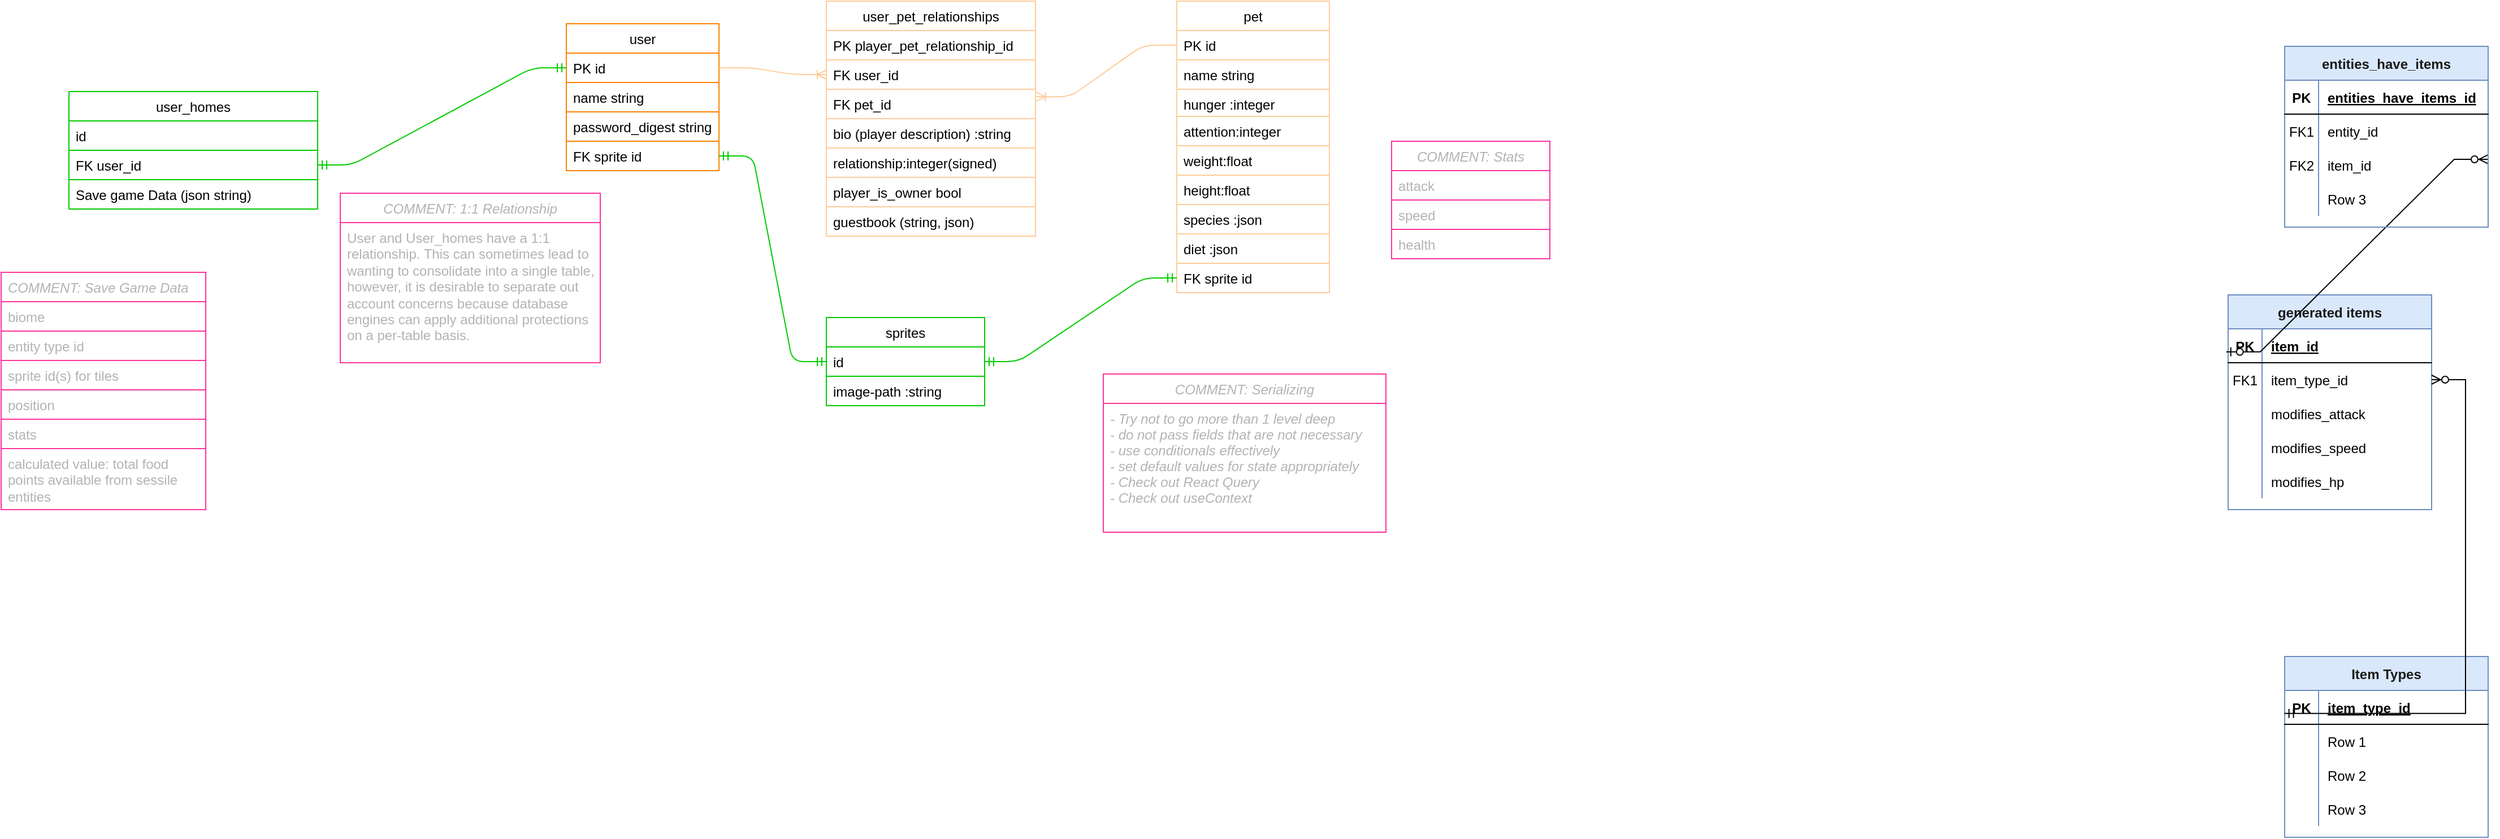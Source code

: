 <mxfile>
    <diagram id="wZi_TubQPqNZDEVaznXr" name="Database (PostgreSQL + Rails)">
        <mxGraphModel dx="1631" dy="282" grid="1" gridSize="10" guides="1" tooltips="1" connect="1" arrows="1" fold="1" page="1" pageScale="1" pageWidth="850" pageHeight="1100" math="0" shadow="0">
            <root>
                <mxCell id="0"/>
                <mxCell id="1" parent="0"/>
                <mxCell id="14" value="pet" style="swimlane;fontStyle=0;childLayout=stackLayout;horizontal=1;startSize=26;fillColor=none;horizontalStack=0;resizeParent=1;resizeParentMax=0;resizeLast=0;collapsible=1;marginBottom=0;strokeColor=#FFCC99;" parent="1" vertex="1">
                    <mxGeometry x="490" width="135" height="258" as="geometry"/>
                </mxCell>
                <mxCell id="16" value="PK id  " style="text;strokeColor=#FFCC99;fillColor=none;align=left;verticalAlign=top;spacingLeft=4;spacingRight=4;overflow=hidden;rotatable=0;points=[[0,0.5],[1,0.5]];portConstraint=eastwest;fontStyle=0;startSize=26;" parent="14" vertex="1">
                    <mxGeometry y="26" width="135" height="26" as="geometry"/>
                </mxCell>
                <mxCell id="15" value="name string" style="text;strokeColor=#FFCC99;fillColor=none;align=left;verticalAlign=top;spacingLeft=4;spacingRight=4;overflow=hidden;rotatable=0;points=[[0,0.5],[1,0.5]];portConstraint=eastwest;fontStyle=0;startSize=26;" parent="14" vertex="1">
                    <mxGeometry y="52" width="135" height="26" as="geometry"/>
                </mxCell>
                <mxCell id="17" value="hunger :integer" style="text;strokeColor=#FFCC99;fillColor=none;align=left;verticalAlign=top;spacingLeft=4;spacingRight=4;overflow=hidden;rotatable=0;points=[[0,0.5],[1,0.5]];portConstraint=eastwest;fontStyle=0;startSize=26;" parent="14" vertex="1">
                    <mxGeometry y="78" width="135" height="24" as="geometry"/>
                </mxCell>
                <mxCell id="18" value="attention:integer" style="text;strokeColor=#FFCC99;fillColor=none;align=left;verticalAlign=top;spacingLeft=4;spacingRight=4;overflow=hidden;rotatable=0;points=[[0,0.5],[1,0.5]];portConstraint=eastwest;fontStyle=0;startSize=26;" parent="14" vertex="1">
                    <mxGeometry y="102" width="135" height="26" as="geometry"/>
                </mxCell>
                <mxCell id="19" value="weight:float" style="text;strokeColor=#FFCC99;fillColor=none;align=left;verticalAlign=top;spacingLeft=4;spacingRight=4;overflow=hidden;rotatable=0;points=[[0,0.5],[1,0.5]];portConstraint=eastwest;fontStyle=0;startSize=26;" parent="14" vertex="1">
                    <mxGeometry y="128" width="135" height="26" as="geometry"/>
                </mxCell>
                <mxCell id="20" value="height:float" style="text;strokeColor=#FFCC99;fillColor=none;align=left;verticalAlign=top;spacingLeft=4;spacingRight=4;overflow=hidden;rotatable=0;points=[[0,0.5],[1,0.5]];portConstraint=eastwest;fontStyle=0;startSize=26;" parent="14" vertex="1">
                    <mxGeometry y="154" width="135" height="26" as="geometry"/>
                </mxCell>
                <mxCell id="290" value="species :json" style="text;strokeColor=#FFCC99;fillColor=none;align=left;verticalAlign=top;spacingLeft=4;spacingRight=4;overflow=hidden;rotatable=0;points=[[0,0.5],[1,0.5]];portConstraint=eastwest;fontStyle=0;startSize=26;" parent="14" vertex="1">
                    <mxGeometry y="180" width="135" height="26" as="geometry"/>
                </mxCell>
                <mxCell id="272" value="diet :json" style="text;strokeColor=#FFCC99;fillColor=none;align=left;verticalAlign=top;spacingLeft=4;spacingRight=4;overflow=hidden;rotatable=0;points=[[0,0.5],[1,0.5]];portConstraint=eastwest;fontStyle=0;startSize=26;" parent="14" vertex="1">
                    <mxGeometry y="206" width="135" height="26" as="geometry"/>
                </mxCell>
                <mxCell id="p0hIPY5CBL1R4x6Ymdpc-296" value="FK sprite id" style="text;strokeColor=#FFCC99;fillColor=none;align=left;verticalAlign=top;spacingLeft=4;spacingRight=4;overflow=hidden;rotatable=0;points=[[0,0.5],[1,0.5]];portConstraint=eastwest;fontStyle=0;startSize=26;" parent="14" vertex="1">
                    <mxGeometry y="232" width="135" height="26" as="geometry"/>
                </mxCell>
                <mxCell id="21" value="user" style="swimlane;fontStyle=0;childLayout=stackLayout;horizontal=1;startSize=26;fillColor=none;horizontalStack=0;resizeParent=1;resizeParentMax=0;resizeLast=0;collapsible=1;marginBottom=0;strokeColor=#FF8000;" parent="1" vertex="1">
                    <mxGeometry x="-50" y="20" width="135" height="130" as="geometry"/>
                </mxCell>
                <mxCell id="22" value="PK id" style="text;strokeColor=#FF8000;fillColor=none;align=left;verticalAlign=top;spacingLeft=4;spacingRight=4;overflow=hidden;rotatable=0;points=[[0,0.5],[1,0.5]];portConstraint=eastwest;fontStyle=0;startSize=26;" parent="21" vertex="1">
                    <mxGeometry y="26" width="135" height="26" as="geometry"/>
                </mxCell>
                <mxCell id="23" value="name string" style="text;strokeColor=#FF8000;fillColor=none;align=left;verticalAlign=top;spacingLeft=4;spacingRight=4;overflow=hidden;rotatable=0;points=[[0,0.5],[1,0.5]];portConstraint=eastwest;fontStyle=0;startSize=26;" parent="21" vertex="1">
                    <mxGeometry y="52" width="135" height="26" as="geometry"/>
                </mxCell>
                <mxCell id="24" value="password_digest string" style="text;strokeColor=#FF8000;fillColor=none;align=left;verticalAlign=top;spacingLeft=4;spacingRight=4;overflow=hidden;rotatable=0;points=[[0,0.5],[1,0.5]];portConstraint=eastwest;fontStyle=0;startSize=26;" parent="21" vertex="1">
                    <mxGeometry y="78" width="135" height="26" as="geometry"/>
                </mxCell>
                <mxCell id="p0hIPY5CBL1R4x6Ymdpc-295" value="FK sprite id" style="text;strokeColor=#FF8000;fillColor=none;align=left;verticalAlign=top;spacingLeft=4;spacingRight=4;overflow=hidden;rotatable=0;points=[[0,0.5],[1,0.5]];portConstraint=eastwest;fontStyle=0;startSize=26;" parent="21" vertex="1">
                    <mxGeometry y="104" width="135" height="26" as="geometry"/>
                </mxCell>
                <mxCell id="25" value="user_pet_relationships" style="swimlane;fontStyle=0;childLayout=stackLayout;horizontal=1;startSize=26;fillColor=none;horizontalStack=0;resizeParent=1;resizeParentMax=0;resizeLast=0;collapsible=1;marginBottom=0;strokeColor=#FFCC99;" parent="1" vertex="1">
                    <mxGeometry x="180" width="185" height="208" as="geometry"/>
                </mxCell>
                <mxCell id="233" value="PK player_pet_relationship_id" style="text;strokeColor=#FFCC99;fillColor=none;align=left;verticalAlign=top;spacingLeft=4;spacingRight=4;overflow=hidden;rotatable=0;points=[[0,0.5],[1,0.5]];portConstraint=eastwest;" parent="25" vertex="1">
                    <mxGeometry y="26" width="185" height="26" as="geometry"/>
                </mxCell>
                <mxCell id="26" value="FK user_id" style="text;strokeColor=#FFCC99;fillColor=none;align=left;verticalAlign=top;spacingLeft=4;spacingRight=4;overflow=hidden;rotatable=0;points=[[0,0.5],[1,0.5]];portConstraint=eastwest;fontStyle=0;startSize=26;" parent="25" vertex="1">
                    <mxGeometry y="52" width="185" height="26" as="geometry"/>
                </mxCell>
                <mxCell id="27" value="FK pet_id" style="text;strokeColor=#FFCC99;fillColor=none;align=left;verticalAlign=top;spacingLeft=4;spacingRight=4;overflow=hidden;rotatable=0;points=[[0,0.5],[1,0.5]];portConstraint=eastwest;fontStyle=0;startSize=26;" parent="25" vertex="1">
                    <mxGeometry y="78" width="185" height="26" as="geometry"/>
                </mxCell>
                <mxCell id="28" value="bio (player description) :string&#10;" style="text;strokeColor=#FFCC99;fillColor=none;align=left;verticalAlign=top;spacingLeft=4;spacingRight=4;overflow=hidden;rotatable=0;points=[[0,0.5],[1,0.5]];portConstraint=eastwest;fontStyle=0;startSize=26;" parent="25" vertex="1">
                    <mxGeometry y="104" width="185" height="26" as="geometry"/>
                </mxCell>
                <mxCell id="29" value="relationship:integer(signed)" style="text;strokeColor=#FFCC99;fillColor=none;align=left;verticalAlign=top;spacingLeft=4;spacingRight=4;overflow=hidden;rotatable=0;points=[[0,0.5],[1,0.5]];portConstraint=eastwest;fontStyle=0;startSize=26;" parent="25" vertex="1">
                    <mxGeometry y="130" width="185" height="26" as="geometry"/>
                </mxCell>
                <mxCell id="30" value="player_is_owner bool" style="text;strokeColor=#FFCC99;fillColor=none;align=left;verticalAlign=top;spacingLeft=4;spacingRight=4;overflow=hidden;rotatable=0;points=[[0,0.5],[1,0.5]];portConstraint=eastwest;fontStyle=0;startSize=26;" parent="25" vertex="1">
                    <mxGeometry y="156" width="185" height="26" as="geometry"/>
                </mxCell>
                <mxCell id="31" value="guestbook (string, json)" style="text;strokeColor=#FFCC99;fillColor=none;align=left;verticalAlign=top;spacingLeft=4;spacingRight=4;overflow=hidden;rotatable=0;points=[[0,0.5],[1,0.5]];portConstraint=eastwest;fontStyle=0;startSize=26;" parent="25" vertex="1">
                    <mxGeometry y="182" width="185" height="26" as="geometry"/>
                </mxCell>
                <mxCell id="132" value="Item Types" style="shape=table;startSize=30;container=1;collapsible=1;childLayout=tableLayout;fixedRows=1;rowLines=0;fontStyle=1;align=center;resizeLast=1;fillColor=#dae8fc;strokeColor=#6c8ebf;fontColor=#1A1A1A;" parent="1" vertex="1">
                    <mxGeometry x="1470" y="580" width="180" height="160" as="geometry"/>
                </mxCell>
                <mxCell id="133" value="" style="shape=tableRow;horizontal=0;startSize=0;swimlaneHead=0;swimlaneBody=0;fillColor=none;collapsible=0;dropTarget=0;points=[[0,0.5],[1,0.5]];portConstraint=eastwest;top=0;left=0;right=0;bottom=1;" parent="132" vertex="1">
                    <mxGeometry y="30" width="180" height="30" as="geometry"/>
                </mxCell>
                <mxCell id="134" value="PK" style="shape=partialRectangle;connectable=0;fillColor=none;top=0;left=0;bottom=0;right=0;fontStyle=1;overflow=hidden;" parent="133" vertex="1">
                    <mxGeometry width="30" height="30" as="geometry">
                        <mxRectangle width="30" height="30" as="alternateBounds"/>
                    </mxGeometry>
                </mxCell>
                <mxCell id="135" value="item_type_id" style="shape=partialRectangle;connectable=0;fillColor=none;top=0;left=0;bottom=0;right=0;align=left;spacingLeft=6;fontStyle=5;overflow=hidden;" parent="133" vertex="1">
                    <mxGeometry x="30" width="150" height="30" as="geometry">
                        <mxRectangle width="150" height="30" as="alternateBounds"/>
                    </mxGeometry>
                </mxCell>
                <mxCell id="136" value="" style="shape=tableRow;horizontal=0;startSize=0;swimlaneHead=0;swimlaneBody=0;fillColor=none;collapsible=0;dropTarget=0;points=[[0,0.5],[1,0.5]];portConstraint=eastwest;top=0;left=0;right=0;bottom=0;" parent="132" vertex="1">
                    <mxGeometry y="60" width="180" height="30" as="geometry"/>
                </mxCell>
                <mxCell id="137" value="" style="shape=partialRectangle;connectable=0;fillColor=none;top=0;left=0;bottom=0;right=0;editable=1;overflow=hidden;" parent="136" vertex="1">
                    <mxGeometry width="30" height="30" as="geometry">
                        <mxRectangle width="30" height="30" as="alternateBounds"/>
                    </mxGeometry>
                </mxCell>
                <mxCell id="138" value="Row 1" style="shape=partialRectangle;connectable=0;fillColor=none;top=0;left=0;bottom=0;right=0;align=left;spacingLeft=6;overflow=hidden;" parent="136" vertex="1">
                    <mxGeometry x="30" width="150" height="30" as="geometry">
                        <mxRectangle width="150" height="30" as="alternateBounds"/>
                    </mxGeometry>
                </mxCell>
                <mxCell id="139" value="" style="shape=tableRow;horizontal=0;startSize=0;swimlaneHead=0;swimlaneBody=0;fillColor=none;collapsible=0;dropTarget=0;points=[[0,0.5],[1,0.5]];portConstraint=eastwest;top=0;left=0;right=0;bottom=0;" parent="132" vertex="1">
                    <mxGeometry y="90" width="180" height="30" as="geometry"/>
                </mxCell>
                <mxCell id="140" value="" style="shape=partialRectangle;connectable=0;fillColor=none;top=0;left=0;bottom=0;right=0;editable=1;overflow=hidden;" parent="139" vertex="1">
                    <mxGeometry width="30" height="30" as="geometry">
                        <mxRectangle width="30" height="30" as="alternateBounds"/>
                    </mxGeometry>
                </mxCell>
                <mxCell id="141" value="Row 2" style="shape=partialRectangle;connectable=0;fillColor=none;top=0;left=0;bottom=0;right=0;align=left;spacingLeft=6;overflow=hidden;" parent="139" vertex="1">
                    <mxGeometry x="30" width="150" height="30" as="geometry">
                        <mxRectangle width="150" height="30" as="alternateBounds"/>
                    </mxGeometry>
                </mxCell>
                <mxCell id="142" value="" style="shape=tableRow;horizontal=0;startSize=0;swimlaneHead=0;swimlaneBody=0;fillColor=none;collapsible=0;dropTarget=0;points=[[0,0.5],[1,0.5]];portConstraint=eastwest;top=0;left=0;right=0;bottom=0;" parent="132" vertex="1">
                    <mxGeometry y="120" width="180" height="30" as="geometry"/>
                </mxCell>
                <mxCell id="143" value="" style="shape=partialRectangle;connectable=0;fillColor=none;top=0;left=0;bottom=0;right=0;editable=1;overflow=hidden;" parent="142" vertex="1">
                    <mxGeometry width="30" height="30" as="geometry">
                        <mxRectangle width="30" height="30" as="alternateBounds"/>
                    </mxGeometry>
                </mxCell>
                <mxCell id="144" value="Row 3" style="shape=partialRectangle;connectable=0;fillColor=none;top=0;left=0;bottom=0;right=0;align=left;spacingLeft=6;overflow=hidden;" parent="142" vertex="1">
                    <mxGeometry x="30" width="150" height="30" as="geometry">
                        <mxRectangle width="150" height="30" as="alternateBounds"/>
                    </mxGeometry>
                </mxCell>
                <mxCell id="145" value="generated items" style="shape=table;startSize=30;container=1;collapsible=1;childLayout=tableLayout;fixedRows=1;rowLines=0;fontStyle=1;align=center;resizeLast=1;fillColor=#dae8fc;strokeColor=#6c8ebf;fontColor=#1A1A1A;" parent="1" vertex="1">
                    <mxGeometry x="1420" y="260" width="180" height="190" as="geometry"/>
                </mxCell>
                <mxCell id="146" value="" style="shape=tableRow;horizontal=0;startSize=0;swimlaneHead=0;swimlaneBody=0;fillColor=none;collapsible=0;dropTarget=0;points=[[0,0.5],[1,0.5]];portConstraint=eastwest;top=0;left=0;right=0;bottom=1;" parent="145" vertex="1">
                    <mxGeometry y="30" width="180" height="30" as="geometry"/>
                </mxCell>
                <mxCell id="147" value="PK" style="shape=partialRectangle;connectable=0;fillColor=none;top=0;left=0;bottom=0;right=0;fontStyle=1;overflow=hidden;" parent="146" vertex="1">
                    <mxGeometry width="30" height="30" as="geometry">
                        <mxRectangle width="30" height="30" as="alternateBounds"/>
                    </mxGeometry>
                </mxCell>
                <mxCell id="148" value="item_id" style="shape=partialRectangle;connectable=0;fillColor=none;top=0;left=0;bottom=0;right=0;align=left;spacingLeft=6;fontStyle=5;overflow=hidden;" parent="146" vertex="1">
                    <mxGeometry x="30" width="150" height="30" as="geometry">
                        <mxRectangle width="150" height="30" as="alternateBounds"/>
                    </mxGeometry>
                </mxCell>
                <mxCell id="149" value="" style="shape=tableRow;horizontal=0;startSize=0;swimlaneHead=0;swimlaneBody=0;fillColor=none;collapsible=0;dropTarget=0;points=[[0,0.5],[1,0.5]];portConstraint=eastwest;top=0;left=0;right=0;bottom=0;" parent="145" vertex="1">
                    <mxGeometry y="60" width="180" height="30" as="geometry"/>
                </mxCell>
                <mxCell id="150" value="FK1" style="shape=partialRectangle;connectable=0;fillColor=none;top=0;left=0;bottom=0;right=0;editable=1;overflow=hidden;" parent="149" vertex="1">
                    <mxGeometry width="30" height="30" as="geometry">
                        <mxRectangle width="30" height="30" as="alternateBounds"/>
                    </mxGeometry>
                </mxCell>
                <mxCell id="151" value="item_type_id" style="shape=partialRectangle;connectable=0;fillColor=none;top=0;left=0;bottom=0;right=0;align=left;spacingLeft=6;overflow=hidden;" parent="149" vertex="1">
                    <mxGeometry x="30" width="150" height="30" as="geometry">
                        <mxRectangle width="150" height="30" as="alternateBounds"/>
                    </mxGeometry>
                </mxCell>
                <mxCell id="152" value="" style="shape=tableRow;horizontal=0;startSize=0;swimlaneHead=0;swimlaneBody=0;fillColor=none;collapsible=0;dropTarget=0;points=[[0,0.5],[1,0.5]];portConstraint=eastwest;top=0;left=0;right=0;bottom=0;" parent="145" vertex="1">
                    <mxGeometry y="90" width="180" height="30" as="geometry"/>
                </mxCell>
                <mxCell id="153" value="" style="shape=partialRectangle;connectable=0;fillColor=none;top=0;left=0;bottom=0;right=0;editable=1;overflow=hidden;" parent="152" vertex="1">
                    <mxGeometry width="30" height="30" as="geometry">
                        <mxRectangle width="30" height="30" as="alternateBounds"/>
                    </mxGeometry>
                </mxCell>
                <mxCell id="154" value="modifies_attack" style="shape=partialRectangle;connectable=0;fillColor=none;top=0;left=0;bottom=0;right=0;align=left;spacingLeft=6;overflow=hidden;" parent="152" vertex="1">
                    <mxGeometry x="30" width="150" height="30" as="geometry">
                        <mxRectangle width="150" height="30" as="alternateBounds"/>
                    </mxGeometry>
                </mxCell>
                <mxCell id="155" value="" style="shape=tableRow;horizontal=0;startSize=0;swimlaneHead=0;swimlaneBody=0;fillColor=none;collapsible=0;dropTarget=0;points=[[0,0.5],[1,0.5]];portConstraint=eastwest;top=0;left=0;right=0;bottom=0;" parent="145" vertex="1">
                    <mxGeometry y="120" width="180" height="30" as="geometry"/>
                </mxCell>
                <mxCell id="156" value="" style="shape=partialRectangle;connectable=0;fillColor=none;top=0;left=0;bottom=0;right=0;editable=1;overflow=hidden;" parent="155" vertex="1">
                    <mxGeometry width="30" height="30" as="geometry">
                        <mxRectangle width="30" height="30" as="alternateBounds"/>
                    </mxGeometry>
                </mxCell>
                <mxCell id="157" value="modifies_speed" style="shape=partialRectangle;connectable=0;fillColor=none;top=0;left=0;bottom=0;right=0;align=left;spacingLeft=6;overflow=hidden;" parent="155" vertex="1">
                    <mxGeometry x="30" width="150" height="30" as="geometry">
                        <mxRectangle width="150" height="30" as="alternateBounds"/>
                    </mxGeometry>
                </mxCell>
                <mxCell id="158" value="" style="shape=tableRow;horizontal=0;startSize=0;swimlaneHead=0;swimlaneBody=0;fillColor=none;collapsible=0;dropTarget=0;points=[[0,0.5],[1,0.5]];portConstraint=eastwest;top=0;left=0;right=0;bottom=0;" parent="145" vertex="1">
                    <mxGeometry y="150" width="180" height="30" as="geometry"/>
                </mxCell>
                <mxCell id="159" value="" style="shape=partialRectangle;connectable=0;fillColor=none;top=0;left=0;bottom=0;right=0;editable=1;overflow=hidden;" parent="158" vertex="1">
                    <mxGeometry width="30" height="30" as="geometry">
                        <mxRectangle width="30" height="30" as="alternateBounds"/>
                    </mxGeometry>
                </mxCell>
                <mxCell id="160" value="modifies_hp" style="shape=partialRectangle;connectable=0;fillColor=none;top=0;left=0;bottom=0;right=0;align=left;spacingLeft=6;overflow=hidden;" parent="158" vertex="1">
                    <mxGeometry x="30" width="150" height="30" as="geometry">
                        <mxRectangle width="150" height="30" as="alternateBounds"/>
                    </mxGeometry>
                </mxCell>
                <mxCell id="161" value="" style="edgeStyle=entityRelationEdgeStyle;fontSize=12;html=1;endArrow=ERzeroToMany;startArrow=ERmandOne;rounded=0;exitX=-0.001;exitY=0.679;exitDx=0;exitDy=0;exitPerimeter=0;" parent="1" source="133" target="149" edge="1">
                    <mxGeometry width="100" height="100" relative="1" as="geometry">
                        <mxPoint x="1200" y="967" as="sourcePoint"/>
                        <mxPoint x="1250" y="747" as="targetPoint"/>
                    </mxGeometry>
                </mxCell>
                <mxCell id="162" value="" style="edgeStyle=entityRelationEdgeStyle;fontSize=12;html=1;endArrow=ERzeroToMany;startArrow=ERzeroToOne;rounded=0;exitX=-0.009;exitY=0.679;exitDx=0;exitDy=0;exitPerimeter=0;entryX=1;entryY=0.333;entryDx=0;entryDy=0;entryPerimeter=0;" parent="1" source="146" target="170" edge="1">
                    <mxGeometry width="100" height="100" relative="1" as="geometry">
                        <mxPoint x="830" y="1087" as="sourcePoint"/>
                        <mxPoint x="930" y="987" as="targetPoint"/>
                    </mxGeometry>
                </mxCell>
                <mxCell id="163" value="entities_have_items" style="shape=table;startSize=30;container=1;collapsible=1;childLayout=tableLayout;fixedRows=1;rowLines=0;fontStyle=1;align=center;resizeLast=1;fillColor=#dae8fc;strokeColor=#6c8ebf;fontColor=#1A1A1A;" parent="1" vertex="1">
                    <mxGeometry x="1470" y="40" width="180" height="160" as="geometry"/>
                </mxCell>
                <mxCell id="164" value="" style="shape=tableRow;horizontal=0;startSize=0;swimlaneHead=0;swimlaneBody=0;fillColor=none;collapsible=0;dropTarget=0;points=[[0,0.5],[1,0.5]];portConstraint=eastwest;top=0;left=0;right=0;bottom=1;" parent="163" vertex="1">
                    <mxGeometry y="30" width="180" height="30" as="geometry"/>
                </mxCell>
                <mxCell id="165" value="PK" style="shape=partialRectangle;connectable=0;fillColor=none;top=0;left=0;bottom=0;right=0;fontStyle=1;overflow=hidden;" parent="164" vertex="1">
                    <mxGeometry width="30" height="30" as="geometry">
                        <mxRectangle width="30" height="30" as="alternateBounds"/>
                    </mxGeometry>
                </mxCell>
                <mxCell id="166" value="entities_have_items_id" style="shape=partialRectangle;connectable=0;fillColor=none;top=0;left=0;bottom=0;right=0;align=left;spacingLeft=6;fontStyle=5;overflow=hidden;" parent="164" vertex="1">
                    <mxGeometry x="30" width="150" height="30" as="geometry">
                        <mxRectangle width="150" height="30" as="alternateBounds"/>
                    </mxGeometry>
                </mxCell>
                <mxCell id="167" value="" style="shape=tableRow;horizontal=0;startSize=0;swimlaneHead=0;swimlaneBody=0;fillColor=none;collapsible=0;dropTarget=0;points=[[0,0.5],[1,0.5]];portConstraint=eastwest;top=0;left=0;right=0;bottom=0;" parent="163" vertex="1">
                    <mxGeometry y="60" width="180" height="30" as="geometry"/>
                </mxCell>
                <mxCell id="168" value="FK1" style="shape=partialRectangle;connectable=0;fillColor=none;top=0;left=0;bottom=0;right=0;editable=1;overflow=hidden;" parent="167" vertex="1">
                    <mxGeometry width="30" height="30" as="geometry">
                        <mxRectangle width="30" height="30" as="alternateBounds"/>
                    </mxGeometry>
                </mxCell>
                <mxCell id="169" value="entity_id" style="shape=partialRectangle;connectable=0;fillColor=none;top=0;left=0;bottom=0;right=0;align=left;spacingLeft=6;overflow=hidden;" parent="167" vertex="1">
                    <mxGeometry x="30" width="150" height="30" as="geometry">
                        <mxRectangle width="150" height="30" as="alternateBounds"/>
                    </mxGeometry>
                </mxCell>
                <mxCell id="170" value="" style="shape=tableRow;horizontal=0;startSize=0;swimlaneHead=0;swimlaneBody=0;fillColor=none;collapsible=0;dropTarget=0;points=[[0,0.5],[1,0.5]];portConstraint=eastwest;top=0;left=0;right=0;bottom=0;" parent="163" vertex="1">
                    <mxGeometry y="90" width="180" height="30" as="geometry"/>
                </mxCell>
                <mxCell id="171" value="FK2" style="shape=partialRectangle;connectable=0;fillColor=none;top=0;left=0;bottom=0;right=0;editable=1;overflow=hidden;" parent="170" vertex="1">
                    <mxGeometry width="30" height="30" as="geometry">
                        <mxRectangle width="30" height="30" as="alternateBounds"/>
                    </mxGeometry>
                </mxCell>
                <mxCell id="172" value="item_id" style="shape=partialRectangle;connectable=0;fillColor=none;top=0;left=0;bottom=0;right=0;align=left;spacingLeft=6;overflow=hidden;" parent="170" vertex="1">
                    <mxGeometry x="30" width="150" height="30" as="geometry">
                        <mxRectangle width="150" height="30" as="alternateBounds"/>
                    </mxGeometry>
                </mxCell>
                <mxCell id="173" value="" style="shape=tableRow;horizontal=0;startSize=0;swimlaneHead=0;swimlaneBody=0;fillColor=none;collapsible=0;dropTarget=0;points=[[0,0.5],[1,0.5]];portConstraint=eastwest;top=0;left=0;right=0;bottom=0;" parent="163" vertex="1">
                    <mxGeometry y="120" width="180" height="30" as="geometry"/>
                </mxCell>
                <mxCell id="174" value="" style="shape=partialRectangle;connectable=0;fillColor=none;top=0;left=0;bottom=0;right=0;editable=1;overflow=hidden;" parent="173" vertex="1">
                    <mxGeometry width="30" height="30" as="geometry">
                        <mxRectangle width="30" height="30" as="alternateBounds"/>
                    </mxGeometry>
                </mxCell>
                <mxCell id="175" value="Row 3" style="shape=partialRectangle;connectable=0;fillColor=none;top=0;left=0;bottom=0;right=0;align=left;spacingLeft=6;overflow=hidden;" parent="173" vertex="1">
                    <mxGeometry x="30" width="150" height="30" as="geometry">
                        <mxRectangle width="150" height="30" as="alternateBounds"/>
                    </mxGeometry>
                </mxCell>
                <mxCell id="254" value="COMMENT: Stats" style="swimlane;fontStyle=2;childLayout=stackLayout;horizontal=1;startSize=26;fillColor=none;horizontalStack=0;resizeParent=1;resizeParentMax=0;resizeLast=0;collapsible=1;marginBottom=0;strokeColor=#FF3399;fontColor=#B3B3B3;" parent="1" vertex="1">
                    <mxGeometry x="680" y="124" width="140" height="104" as="geometry"/>
                </mxCell>
                <mxCell id="255" value="attack" style="text;strokeColor=#FF3399;fillColor=none;align=left;verticalAlign=top;spacingLeft=4;spacingRight=4;overflow=hidden;rotatable=0;points=[[0,0.5],[1,0.5]];portConstraint=eastwest;fontColor=#B3B3B3;" parent="254" vertex="1">
                    <mxGeometry y="26" width="140" height="26" as="geometry"/>
                </mxCell>
                <mxCell id="256" value="speed" style="text;strokeColor=#FF3399;fillColor=none;align=left;verticalAlign=top;spacingLeft=4;spacingRight=4;overflow=hidden;rotatable=0;points=[[0,0.5],[1,0.5]];portConstraint=eastwest;fontColor=#B3B3B3;" parent="254" vertex="1">
                    <mxGeometry y="52" width="140" height="26" as="geometry"/>
                </mxCell>
                <mxCell id="257" value="health" style="text;strokeColor=#FF3399;fillColor=none;align=left;verticalAlign=top;spacingLeft=4;spacingRight=4;overflow=hidden;rotatable=0;points=[[0,0.5],[1,0.5]];portConstraint=eastwest;fontColor=#B3B3B3;" parent="254" vertex="1">
                    <mxGeometry y="78" width="140" height="26" as="geometry"/>
                </mxCell>
                <mxCell id="259" value="COMMENT: Serializing" style="swimlane;fontStyle=2;childLayout=stackLayout;horizontal=1;startSize=26;horizontalStack=0;resizeParent=1;resizeParentMax=0;resizeLast=0;collapsible=1;marginBottom=0;strokeColor=#FF3399;fillColor=none;fontColor=#B3B3B3;" parent="1" vertex="1">
                    <mxGeometry x="425" y="330" width="250" height="140" as="geometry"/>
                </mxCell>
                <mxCell id="262" value="- Try not to go more than 1 level deep&#10;- do not pass fields that are not necessary&#10;- use conditionals effectively&#10;- set default values for state appropriately&#10;- Check out React Query&#10;- Check out useContext&#10; " style="text;align=left;verticalAlign=top;spacingLeft=4;spacingRight=4;overflow=hidden;rotatable=0;points=[[0,0.5],[1,0.5]];portConstraint=eastwest;strokeColor=#FF3399;fontColor=#B3B3B3;fontStyle=2;startSize=26;" parent="259" vertex="1">
                    <mxGeometry y="26" width="250" height="114" as="geometry"/>
                </mxCell>
                <mxCell id="263" value="COMMENT: Save Game Data" style="swimlane;fontStyle=2;childLayout=stackLayout;horizontal=1;startSize=26;horizontalStack=0;resizeParent=1;resizeParentMax=0;resizeLast=0;collapsible=1;marginBottom=0;strokeColor=#FF3399;align=left;verticalAlign=top;fillColor=none;fontColor=#B3B3B3;gradientColor=none;spacingLeft=4;spacingRight=4;" parent="1" vertex="1">
                    <mxGeometry x="-550" y="240" width="181" height="210" as="geometry"/>
                </mxCell>
                <mxCell id="264" value="biome" style="text;align=left;verticalAlign=top;spacingLeft=4;spacingRight=4;overflow=hidden;rotatable=0;points=[[0,0.5],[1,0.5]];portConstraint=eastwest;strokeColor=#FF3399;fontColor=#B3B3B3;" parent="263" vertex="1">
                    <mxGeometry y="26" width="181" height="26" as="geometry"/>
                </mxCell>
                <mxCell id="265" value="entity type id" style="text;align=left;verticalAlign=top;spacingLeft=4;spacingRight=4;overflow=hidden;rotatable=0;points=[[0,0.5],[1,0.5]];portConstraint=eastwest;strokeColor=#FF3399;fontColor=#B3B3B3;" parent="263" vertex="1">
                    <mxGeometry y="52" width="181" height="26" as="geometry"/>
                </mxCell>
                <mxCell id="268" value="sprite id(s) for tiles" style="text;align=left;verticalAlign=top;spacingLeft=4;spacingRight=4;overflow=hidden;rotatable=0;points=[[0,0.5],[1,0.5]];portConstraint=eastwest;strokeColor=#FF3399;fontColor=#B3B3B3;" parent="263" vertex="1">
                    <mxGeometry y="78" width="181" height="26" as="geometry"/>
                </mxCell>
                <mxCell id="266" value="position" style="text;align=left;verticalAlign=top;spacingLeft=4;spacingRight=4;overflow=hidden;rotatable=0;points=[[0,0.5],[1,0.5]];portConstraint=eastwest;strokeColor=#FF3399;fontColor=#B3B3B3;" parent="263" vertex="1">
                    <mxGeometry y="104" width="181" height="26" as="geometry"/>
                </mxCell>
                <mxCell id="267" value="stats" style="text;align=left;verticalAlign=top;spacingLeft=4;spacingRight=4;overflow=hidden;rotatable=0;points=[[0,0.5],[1,0.5]];portConstraint=eastwest;strokeColor=#FF3399;fontColor=#B3B3B3;" parent="263" vertex="1">
                    <mxGeometry y="130" width="181" height="26" as="geometry"/>
                </mxCell>
                <mxCell id="271" value="calculated value: total food points available from sessile entities" style="text;strokeColor=#FF3399;fillColor=none;align=left;verticalAlign=top;spacingLeft=4;spacingRight=4;overflow=hidden;points=[[0,0.5],[1,0.5]];portConstraint=eastwest;rotatable=0;fontColor=#B3B3B3;whiteSpace=wrap;" parent="263" vertex="1">
                    <mxGeometry y="156" width="181" height="54" as="geometry"/>
                </mxCell>
                <mxCell id="BlQzNUbOx6uta-q6_4dL-290" value="user_homes" style="swimlane;fontStyle=0;childLayout=stackLayout;horizontal=1;startSize=26;fillColor=none;horizontalStack=0;resizeParent=1;resizeParentMax=0;resizeLast=0;collapsible=1;marginBottom=0;strokeColor=#00CC00;" parent="1" vertex="1">
                    <mxGeometry x="-490" y="80" width="220" height="104" as="geometry"/>
                </mxCell>
                <mxCell id="BlQzNUbOx6uta-q6_4dL-291" value="id" style="text;strokeColor=#00CC00;fillColor=none;align=left;verticalAlign=top;spacingLeft=4;spacingRight=4;overflow=hidden;rotatable=0;points=[[0,0.5],[1,0.5]];portConstraint=eastwest;fontStyle=0;startSize=26;" parent="BlQzNUbOx6uta-q6_4dL-290" vertex="1">
                    <mxGeometry y="26" width="220" height="26" as="geometry"/>
                </mxCell>
                <mxCell id="BlQzNUbOx6uta-q6_4dL-292" value="FK user_id" style="text;strokeColor=#00CC00;fillColor=none;align=left;verticalAlign=top;spacingLeft=4;spacingRight=4;overflow=hidden;rotatable=0;points=[[0,0.5],[1,0.5]];portConstraint=eastwest;fontStyle=0;startSize=26;" parent="BlQzNUbOx6uta-q6_4dL-290" vertex="1">
                    <mxGeometry y="52" width="220" height="26" as="geometry"/>
                </mxCell>
                <mxCell id="BlQzNUbOx6uta-q6_4dL-293" value="Save game Data (json string)" style="text;strokeColor=#00CC00;fillColor=none;align=left;verticalAlign=top;spacingLeft=4;spacingRight=4;overflow=hidden;rotatable=0;points=[[0,0.5],[1,0.5]];portConstraint=eastwest;fontStyle=0;startSize=26;" parent="BlQzNUbOx6uta-q6_4dL-290" vertex="1">
                    <mxGeometry y="78" width="220" height="26" as="geometry"/>
                </mxCell>
                <mxCell id="0lfWJjJliMMCUKnciL4Y-290" value="COMMENT: 1:1 Relationship" style="swimlane;fontStyle=2;childLayout=stackLayout;horizontal=1;startSize=26;fillColor=none;horizontalStack=0;resizeParent=1;resizeParentMax=0;resizeLast=0;collapsible=1;marginBottom=0;strokeColor=#FF3399;fontColor=#B3B3B3;" parent="1" vertex="1">
                    <mxGeometry x="-250" y="170" width="230" height="150" as="geometry"/>
                </mxCell>
                <mxCell id="0lfWJjJliMMCUKnciL4Y-291" value="User and User_homes have a 1:1 relationship. This can sometimes lead to wanting to consolidate into a single table, however, it is desirable to separate out account concerns because database engines can apply additional protections on a per-table basis." style="text;strokeColor=#FF3399;fillColor=none;align=left;verticalAlign=top;spacingLeft=4;spacingRight=4;overflow=hidden;rotatable=0;points=[[0,0.5],[1,0.5]];portConstraint=eastwest;fontColor=#B3B3B3;whiteSpace=wrap;" parent="0lfWJjJliMMCUKnciL4Y-290" vertex="1">
                    <mxGeometry y="26" width="230" height="124" as="geometry"/>
                </mxCell>
                <mxCell id="0lfWJjJliMMCUKnciL4Y-294" value="" style="edgeStyle=entityRelationEdgeStyle;fontSize=12;html=1;endArrow=ERoneToMany;strokeColor=#FFCC99;exitX=1;exitY=0.5;exitDx=0;exitDy=0;entryX=0;entryY=0.5;entryDx=0;entryDy=0;" parent="1" source="22" target="26" edge="1">
                    <mxGeometry width="100" height="100" relative="1" as="geometry">
                        <mxPoint x="90" y="120" as="sourcePoint"/>
                        <mxPoint x="200" y="260" as="targetPoint"/>
                    </mxGeometry>
                </mxCell>
                <mxCell id="0lfWJjJliMMCUKnciL4Y-295" value="" style="edgeStyle=entityRelationEdgeStyle;fontSize=12;html=1;endArrow=ERoneToMany;strokeColor=#FFCC99;exitX=0;exitY=0.5;exitDx=0;exitDy=0;entryX=1.004;entryY=0.257;entryDx=0;entryDy=0;entryPerimeter=0;" parent="1" source="16" target="27" edge="1">
                    <mxGeometry width="100" height="100" relative="1" as="geometry">
                        <mxPoint x="350" y="270" as="sourcePoint"/>
                        <mxPoint x="410" y="80" as="targetPoint"/>
                    </mxGeometry>
                </mxCell>
                <mxCell id="0lfWJjJliMMCUKnciL4Y-298" value="" style="edgeStyle=entityRelationEdgeStyle;fontSize=12;html=1;endArrow=ERmandOne;startArrow=ERmandOne;strokeColor=#00CC00;exitX=1;exitY=0.5;exitDx=0;exitDy=0;entryX=0;entryY=0.5;entryDx=0;entryDy=0;" parent="1" source="BlQzNUbOx6uta-q6_4dL-292" target="22" edge="1">
                    <mxGeometry width="100" height="100" relative="1" as="geometry">
                        <mxPoint x="-210" y="140" as="sourcePoint"/>
                        <mxPoint x="-110" y="40" as="targetPoint"/>
                    </mxGeometry>
                </mxCell>
                <mxCell id="p0hIPY5CBL1R4x6Ymdpc-290" value="sprites" style="swimlane;fontStyle=0;childLayout=stackLayout;horizontal=1;startSize=26;fillColor=none;horizontalStack=0;resizeParent=1;resizeParentMax=0;resizeLast=0;collapsible=1;marginBottom=0;strokeColor=#00CC00;" parent="1" vertex="1">
                    <mxGeometry x="180" y="280" width="140" height="78" as="geometry"/>
                </mxCell>
                <mxCell id="p0hIPY5CBL1R4x6Ymdpc-291" value="id" style="text;strokeColor=#00CC00;fillColor=none;align=left;verticalAlign=top;spacingLeft=4;spacingRight=4;overflow=hidden;rotatable=0;points=[[0,0.5],[1,0.5]];portConstraint=eastwest;fontStyle=0;startSize=26;" parent="p0hIPY5CBL1R4x6Ymdpc-290" vertex="1">
                    <mxGeometry y="26" width="140" height="26" as="geometry"/>
                </mxCell>
                <mxCell id="p0hIPY5CBL1R4x6Ymdpc-292" value="image-path :string" style="text;strokeColor=#00CC00;fillColor=none;align=left;verticalAlign=top;spacingLeft=4;spacingRight=4;overflow=hidden;rotatable=0;points=[[0,0.5],[1,0.5]];portConstraint=eastwest;fontStyle=0;startSize=26;" parent="p0hIPY5CBL1R4x6Ymdpc-290" vertex="1">
                    <mxGeometry y="52" width="140" height="26" as="geometry"/>
                </mxCell>
                <mxCell id="p0hIPY5CBL1R4x6Ymdpc-293" value="" style="edgeStyle=entityRelationEdgeStyle;fontSize=12;html=1;endArrow=ERmandOne;startArrow=ERmandOne;strokeColor=#00CC00;exitX=1;exitY=0.5;exitDx=0;exitDy=0;entryX=0;entryY=0.5;entryDx=0;entryDy=0;" parent="1" source="p0hIPY5CBL1R4x6Ymdpc-295" target="p0hIPY5CBL1R4x6Ymdpc-291" edge="1">
                    <mxGeometry width="100" height="100" relative="1" as="geometry">
                        <mxPoint x="-92.5" y="416" as="sourcePoint"/>
                        <mxPoint x="127.5" y="330" as="targetPoint"/>
                    </mxGeometry>
                </mxCell>
                <mxCell id="p0hIPY5CBL1R4x6Ymdpc-294" value="" style="edgeStyle=entityRelationEdgeStyle;fontSize=12;html=1;endArrow=ERmandOne;startArrow=ERmandOne;strokeColor=#00CC00;exitX=0;exitY=0.5;exitDx=0;exitDy=0;entryX=1;entryY=0.5;entryDx=0;entryDy=0;" parent="1" source="p0hIPY5CBL1R4x6Ymdpc-296" target="p0hIPY5CBL1R4x6Ymdpc-291" edge="1">
                    <mxGeometry width="100" height="100" relative="1" as="geometry">
                        <mxPoint x="180" y="436" as="sourcePoint"/>
                        <mxPoint x="400" y="350" as="targetPoint"/>
                    </mxGeometry>
                </mxCell>
            </root>
        </mxGraphModel>
    </diagram>
    <diagram id="lB_3L5g2D1ajkH9EKnEv" name="Backend (Ruby)">
        <mxGraphModel dx="2148" dy="673" grid="1" gridSize="10" guides="1" tooltips="1" connect="1" arrows="1" fold="1" page="1" pageScale="1" pageWidth="850" pageHeight="1100" math="0" shadow="0">
            <root>
                <mxCell id="_Y82C0ILdeumFy1kFOeV-0"/>
                <mxCell id="_Y82C0ILdeumFy1kFOeV-1" parent="_Y82C0ILdeumFy1kFOeV-0"/>
                <mxCell id="y4VFKXqUo2-UULaMP3hG-0" value="sprites" style="swimlane;fontStyle=0;childLayout=stackLayout;horizontal=1;startSize=26;fillColor=none;horizontalStack=0;resizeParent=1;resizeParentMax=0;resizeLast=0;collapsible=1;marginBottom=0;strokeColor=#00CC00;" parent="_Y82C0ILdeumFy1kFOeV-1" vertex="1">
                    <mxGeometry x="-190" y="450" width="140" height="78" as="geometry"/>
                </mxCell>
                <mxCell id="y4VFKXqUo2-UULaMP3hG-1" value="id" style="text;strokeColor=#00CC00;fillColor=none;align=left;verticalAlign=top;spacingLeft=4;spacingRight=4;overflow=hidden;rotatable=0;points=[[0,0.5],[1,0.5]];portConstraint=eastwest;fontStyle=0;startSize=26;" parent="y4VFKXqUo2-UULaMP3hG-0" vertex="1">
                    <mxGeometry y="26" width="140" height="26" as="geometry"/>
                </mxCell>
                <mxCell id="y4VFKXqUo2-UULaMP3hG-2" value="image-path :string" style="text;strokeColor=#00CC00;fillColor=none;align=left;verticalAlign=top;spacingLeft=4;spacingRight=4;overflow=hidden;rotatable=0;points=[[0,0.5],[1,0.5]];portConstraint=eastwest;fontStyle=0;startSize=26;" parent="y4VFKXqUo2-UULaMP3hG-0" vertex="1">
                    <mxGeometry y="52" width="140" height="26" as="geometry"/>
                </mxCell>
                <mxCell id="y4VFKXqUo2-UULaMP3hG-3" value="environment_save_game_data" style="swimlane;fontStyle=0;childLayout=stackLayout;horizontal=1;startSize=26;fillColor=none;horizontalStack=0;resizeParent=1;resizeParentMax=0;resizeLast=0;collapsible=1;marginBottom=0;strokeColor=#00CC00;" parent="_Y82C0ILdeumFy1kFOeV-1" vertex="1">
                    <mxGeometry x="-320" y="132" width="180" height="132" as="geometry"/>
                </mxCell>
                <mxCell id="y4VFKXqUo2-UULaMP3hG-4" value="PK environment_map_id" style="text;strokeColor=#00CC00;fillColor=none;align=left;verticalAlign=top;spacingLeft=4;spacingRight=4;overflow=hidden;rotatable=0;points=[[0,0.5],[1,0.5]];portConstraint=eastwest;" parent="y4VFKXqUo2-UULaMP3hG-3" vertex="1">
                    <mxGeometry y="26" width="180" height="26" as="geometry"/>
                </mxCell>
                <mxCell id="y4VFKXqUo2-UULaMP3hG-5" value="FK environment_type_id" style="text;strokeColor=#00CC00;fillColor=none;align=left;verticalAlign=top;spacingLeft=4;spacingRight=4;overflow=hidden;rotatable=0;points=[[0,0.5],[1,0.5]];portConstraint=eastwest;" parent="y4VFKXqUo2-UULaMP3hG-3" vertex="1">
                    <mxGeometry y="52" width="180" height="26" as="geometry"/>
                </mxCell>
                <mxCell id="y4VFKXqUo2-UULaMP3hG-6" value="seed" style="text;strokeColor=#00CC00;fillColor=none;align=left;verticalAlign=top;spacingLeft=4;spacingRight=4;overflow=hidden;rotatable=0;points=[[0,0.5],[1,0.5]];portConstraint=eastwest;" parent="y4VFKXqUo2-UULaMP3hG-3" vertex="1">
                    <mxGeometry y="78" width="180" height="28" as="geometry"/>
                </mxCell>
                <mxCell id="y4VFKXqUo2-UULaMP3hG-7" value="entity_manifest :json" style="text;strokeColor=none;fillColor=none;align=left;verticalAlign=top;spacingLeft=4;spacingRight=4;overflow=hidden;rotatable=0;points=[[0,0.5],[1,0.5]];portConstraint=eastwest;" parent="y4VFKXqUo2-UULaMP3hG-3" vertex="1">
                    <mxGeometry y="106" width="180" height="26" as="geometry"/>
                </mxCell>
                <mxCell id="y4VFKXqUo2-UULaMP3hG-8" value="environment_types" style="swimlane;fontStyle=0;childLayout=stackLayout;horizontal=1;startSize=26;fillColor=none;horizontalStack=0;resizeParent=1;resizeParentMax=0;resizeLast=0;collapsible=1;marginBottom=0;strokeColor=#00CC00;" parent="_Y82C0ILdeumFy1kFOeV-1" vertex="1">
                    <mxGeometry x="-350" y="330" width="140" height="104" as="geometry"/>
                </mxCell>
                <mxCell id="y4VFKXqUo2-UULaMP3hG-9" value="PK environment_type_id" style="text;strokeColor=#00CC00;fillColor=none;align=left;verticalAlign=top;spacingLeft=4;spacingRight=4;overflow=hidden;rotatable=0;points=[[0,0.5],[1,0.5]];portConstraint=eastwest;" parent="y4VFKXqUo2-UULaMP3hG-8" vertex="1">
                    <mxGeometry y="26" width="140" height="26" as="geometry"/>
                </mxCell>
                <mxCell id="y4VFKXqUo2-UULaMP3hG-10" value="environment_name" style="text;strokeColor=#00CC00;fillColor=none;align=left;verticalAlign=top;spacingLeft=4;spacingRight=4;overflow=hidden;rotatable=0;points=[[0,0.5],[1,0.5]];portConstraint=eastwest;" parent="y4VFKXqUo2-UULaMP3hG-8" vertex="1">
                    <mxGeometry y="52" width="140" height="26" as="geometry"/>
                </mxCell>
                <mxCell id="y4VFKXqUo2-UULaMP3hG-11" value="environment_sprites" style="text;strokeColor=#00CC00;fillColor=none;align=left;verticalAlign=top;spacingLeft=4;spacingRight=4;overflow=hidden;rotatable=0;points=[[0,0.5],[1,0.5]];portConstraint=eastwest;" parent="y4VFKXqUo2-UULaMP3hG-8" vertex="1">
                    <mxGeometry y="78" width="140" height="26" as="geometry"/>
                </mxCell>
                <mxCell id="y4VFKXqUo2-UULaMP3hG-12" value="entities_have_types" style="swimlane;fontStyle=0;childLayout=stackLayout;horizontal=1;startSize=26;fillColor=none;horizontalStack=0;resizeParent=1;resizeParentMax=0;resizeLast=0;collapsible=1;marginBottom=0;strokeColor=#007FFF;" parent="_Y82C0ILdeumFy1kFOeV-1" vertex="1">
                    <mxGeometry x="-40" y="303" width="170" height="104" as="geometry"/>
                </mxCell>
                <mxCell id="y4VFKXqUo2-UULaMP3hG-13" value="PK entities_have_types_id" style="text;strokeColor=#007FFF;fillColor=none;align=left;verticalAlign=top;spacingLeft=4;spacingRight=4;overflow=hidden;rotatable=0;points=[[0,0.5],[1,0.5]];portConstraint=eastwest;" parent="y4VFKXqUo2-UULaMP3hG-12" vertex="1">
                    <mxGeometry y="26" width="170" height="26" as="geometry"/>
                </mxCell>
                <mxCell id="y4VFKXqUo2-UULaMP3hG-14" value="FK entity_id" style="text;strokeColor=#007FFF;fillColor=none;align=left;verticalAlign=top;spacingLeft=4;spacingRight=4;overflow=hidden;rotatable=0;points=[[0,0.5],[1,0.5]];portConstraint=eastwest;" parent="y4VFKXqUo2-UULaMP3hG-12" vertex="1">
                    <mxGeometry y="52" width="170" height="26" as="geometry"/>
                </mxCell>
                <mxCell id="y4VFKXqUo2-UULaMP3hG-15" value="FK entity_type_id" style="text;strokeColor=#007FFF;fillColor=none;align=left;verticalAlign=top;spacingLeft=4;spacingRight=4;overflow=hidden;rotatable=0;points=[[0,0.5],[1,0.5]];portConstraint=eastwest;" parent="y4VFKXqUo2-UULaMP3hG-12" vertex="1">
                    <mxGeometry y="78" width="170" height="26" as="geometry"/>
                </mxCell>
                <mxCell id="y4VFKXqUo2-UULaMP3hG-16" value="entity_types" style="swimlane;fontStyle=0;childLayout=stackLayout;horizontal=1;startSize=26;fillColor=none;horizontalStack=0;resizeParent=1;resizeParentMax=0;resizeLast=0;collapsible=1;marginBottom=0;strokeColor=#00CC00;" parent="_Y82C0ILdeumFy1kFOeV-1" vertex="1">
                    <mxGeometry x="50" y="450" width="140" height="182" as="geometry"/>
                </mxCell>
                <mxCell id="y4VFKXqUo2-UULaMP3hG-17" value="PK entity_type_id" style="text;strokeColor=#00CC00;fillColor=none;align=left;verticalAlign=top;spacingLeft=4;spacingRight=4;overflow=hidden;rotatable=0;points=[[0,0.5],[1,0.5]];portConstraint=eastwest;" parent="y4VFKXqUo2-UULaMP3hG-16" vertex="1">
                    <mxGeometry y="26" width="140" height="26" as="geometry"/>
                </mxCell>
                <mxCell id="y4VFKXqUo2-UULaMP3hG-18" value="entity_type_name" style="text;strokeColor=#00CC00;fillColor=none;align=left;verticalAlign=top;spacingLeft=4;spacingRight=4;overflow=hidden;rotatable=0;points=[[0,0.5],[1,0.5]];portConstraint=eastwest;" parent="y4VFKXqUo2-UULaMP3hG-16" vertex="1">
                    <mxGeometry y="52" width="140" height="26" as="geometry"/>
                </mxCell>
                <mxCell id="y4VFKXqUo2-UULaMP3hG-19" value="abilities (json)" style="text;strokeColor=#00CC00;fillColor=none;align=left;verticalAlign=top;spacingLeft=4;spacingRight=4;overflow=hidden;rotatable=0;points=[[0,0.5],[1,0.5]];portConstraint=eastwest;" parent="y4VFKXqUo2-UULaMP3hG-16" vertex="1">
                    <mxGeometry y="78" width="140" height="26" as="geometry"/>
                </mxCell>
                <mxCell id="y4VFKXqUo2-UULaMP3hG-20" value="dead_player (bool)" style="text;strokeColor=#00CC00;fillColor=none;align=left;verticalAlign=top;spacingLeft=4;spacingRight=4;overflow=hidden;rotatable=0;points=[[0,0.5],[1,0.5]];portConstraint=eastwest;" parent="y4VFKXqUo2-UULaMP3hG-16" vertex="1">
                    <mxGeometry y="104" width="140" height="26" as="geometry"/>
                </mxCell>
                <mxCell id="y4VFKXqUo2-UULaMP3hG-21" value="sprite_id" style="text;strokeColor=#00CC00;fillColor=none;align=left;verticalAlign=top;spacingLeft=4;spacingRight=4;overflow=hidden;rotatable=0;points=[[0,0.5],[1,0.5]];portConstraint=eastwest;" parent="y4VFKXqUo2-UULaMP3hG-16" vertex="1">
                    <mxGeometry y="130" width="140" height="26" as="geometry"/>
                </mxCell>
                <mxCell id="y4VFKXqUo2-UULaMP3hG-22" value="stats" style="text;strokeColor=#00CC00;fillColor=none;align=left;verticalAlign=top;spacingLeft=4;spacingRight=4;overflow=hidden;rotatable=0;points=[[0,0.5],[1,0.5]];portConstraint=eastwest;" parent="y4VFKXqUo2-UULaMP3hG-16" vertex="1">
                    <mxGeometry y="156" width="140" height="26" as="geometry"/>
                </mxCell>
                <mxCell id="y4VFKXqUo2-UULaMP3hG-23" style="edgeStyle=none;html=1;exitX=1;exitY=0.5;exitDx=0;exitDy=0;entryX=1;entryY=0.5;entryDx=0;entryDy=0;strokeColor=#007FFF;" parent="_Y82C0ILdeumFy1kFOeV-1" source="y4VFKXqUo2-UULaMP3hG-17" target="y4VFKXqUo2-UULaMP3hG-15" edge="1">
                    <mxGeometry relative="1" as="geometry">
                        <Array as="points">
                            <mxPoint x="190" y="390"/>
                        </Array>
                    </mxGeometry>
                </mxCell>
                <mxCell id="y4VFKXqUo2-UULaMP3hG-24" style="edgeStyle=none;html=1;entryX=-0.014;entryY=0.23;entryDx=0;entryDy=0;entryPerimeter=0;exitX=1;exitY=0.5;exitDx=0;exitDy=0;strokeColor=#00CC00;" parent="_Y82C0ILdeumFy1kFOeV-1" source="y4VFKXqUo2-UULaMP3hG-1" target="y4VFKXqUo2-UULaMP3hG-21" edge="1">
                    <mxGeometry relative="1" as="geometry"/>
                </mxCell>
                <mxCell id="y4VFKXqUo2-UULaMP3hG-25" style="edgeStyle=none;html=1;entryX=0;entryY=0.5;entryDx=0;entryDy=0;strokeColor=#00CC00;" parent="_Y82C0ILdeumFy1kFOeV-1" source="y4VFKXqUo2-UULaMP3hG-11" target="y4VFKXqUo2-UULaMP3hG-1" edge="1">
                    <mxGeometry relative="1" as="geometry"/>
                </mxCell>
                <mxCell id="y4VFKXqUo2-UULaMP3hG-26" style="edgeStyle=none;html=1;entryX=0;entryY=0.5;entryDx=0;entryDy=0;exitX=0;exitY=0.5;exitDx=0;exitDy=0;strokeColor=#00CC00;" parent="_Y82C0ILdeumFy1kFOeV-1" source="y4VFKXqUo2-UULaMP3hG-9" target="y4VFKXqUo2-UULaMP3hG-5" edge="1">
                    <mxGeometry relative="1" as="geometry">
                        <Array as="points">
                            <mxPoint x="-370" y="260"/>
                        </Array>
                    </mxGeometry>
                </mxCell>
                <mxCell id="y4VFKXqUo2-UULaMP3hG-27" value="npc_entities" style="swimlane;fontStyle=0;childLayout=stackLayout;horizontal=1;startSize=26;fillColor=none;horizontalStack=0;resizeParent=1;resizeParentMax=0;resizeLast=0;collapsible=1;marginBottom=0;strokeColor=#3399FF;" parent="_Y82C0ILdeumFy1kFOeV-1" vertex="1">
                    <mxGeometry x="-45" y="186" width="175" height="78" as="geometry"/>
                </mxCell>
                <mxCell id="y4VFKXqUo2-UULaMP3hG-28" value="PK id" style="text;strokeColor=#3399FF;fillColor=none;align=left;verticalAlign=top;spacingLeft=4;spacingRight=4;overflow=hidden;rotatable=0;points=[[0,0.5],[1,0.5]];portConstraint=eastwest;" parent="y4VFKXqUo2-UULaMP3hG-27" vertex="1">
                    <mxGeometry y="26" width="175" height="26" as="geometry"/>
                </mxCell>
                <mxCell id="y4VFKXqUo2-UULaMP3hG-29" value="npc data :json" style="text;strokeColor=#3399FF;fillColor=none;align=left;verticalAlign=top;spacingLeft=4;spacingRight=4;overflow=hidden;rotatable=0;points=[[0,0.5],[1,0.5]];portConstraint=eastwest;" parent="y4VFKXqUo2-UULaMP3hG-27" vertex="1">
                    <mxGeometry y="52" width="175" height="26" as="geometry"/>
                </mxCell>
                <mxCell id="y4VFKXqUo2-UULaMP3hG-30" style="edgeStyle=none;html=1;exitX=0;exitY=0.5;exitDx=0;exitDy=0;entryX=0;entryY=0.5;entryDx=0;entryDy=0;strokeColor=#007FFF;" parent="_Y82C0ILdeumFy1kFOeV-1" source="y4VFKXqUo2-UULaMP3hG-28" target="y4VFKXqUo2-UULaMP3hG-14" edge="1">
                    <mxGeometry relative="1" as="geometry">
                        <Array as="points">
                            <mxPoint x="-100" y="290"/>
                        </Array>
                    </mxGeometry>
                </mxCell>
                <mxCell id="y4VFKXqUo2-UULaMP3hG-31" style="edgeStyle=none;html=1;exitX=1;exitY=0.5;exitDx=0;exitDy=0;entryX=1;entryY=0.5;entryDx=0;entryDy=0;strokeColor=#00CC00;" parent="_Y82C0ILdeumFy1kFOeV-1" source="y4VFKXqUo2-UULaMP3hG-17" edge="1">
                    <mxGeometry relative="1" as="geometry">
                        <Array as="points">
                            <mxPoint x="360" y="394"/>
                        </Array>
                        <mxPoint x="247" y="493" as="sourcePoint"/>
                        <mxPoint x="325" y="185" as="targetPoint"/>
                    </mxGeometry>
                </mxCell>
                <mxCell id="QKAfBPsxhaZ08tLAAbJx-0" value="DB connection?" style="swimlane;fontStyle=1;childLayout=stackLayout;horizontal=1;startSize=26;fillColor=none;horizontalStack=0;resizeParent=1;resizeParentMax=0;resizeLast=0;collapsible=1;marginBottom=0;strokeColor=#FFCC99;" parent="_Y82C0ILdeumFy1kFOeV-1" vertex="1">
                    <mxGeometry x="390" y="10" width="185" height="52" as="geometry"/>
                </mxCell>
                <mxCell id="QKAfBPsxhaZ08tLAAbJx-7" value="Save game Data?" style="text;strokeColor=#FFCC99;fillColor=none;align=left;verticalAlign=top;spacingLeft=4;spacingRight=4;overflow=hidden;rotatable=0;points=[[0,0.5],[1,0.5]];portConstraint=eastwest;fontStyle=0;startSize=26;" parent="QKAfBPsxhaZ08tLAAbJx-0" vertex="1">
                    <mxGeometry y="26" width="185" height="26" as="geometry"/>
                </mxCell>
                <mxCell id="QKAfBPsxhaZ08tLAAbJx-8" value="Frontend connection?" style="swimlane;fontStyle=1;childLayout=stackLayout;horizontal=1;startSize=26;fillColor=none;horizontalStack=0;resizeParent=1;resizeParentMax=0;resizeLast=0;collapsible=1;marginBottom=0;strokeColor=#FFCC99;" parent="_Y82C0ILdeumFy1kFOeV-1" vertex="1">
                    <mxGeometry x="460" y="210" width="185" height="52" as="geometry"/>
                </mxCell>
                <mxCell id="QKAfBPsxhaZ08tLAAbJx-9" value="Generated Game data?" style="text;strokeColor=#FFCC99;fillColor=none;align=left;verticalAlign=top;spacingLeft=4;spacingRight=4;overflow=hidden;rotatable=0;points=[[0,0.5],[1,0.5]];portConstraint=eastwest;fontStyle=0;startSize=26;" parent="QKAfBPsxhaZ08tLAAbJx-8" vertex="1">
                    <mxGeometry y="26" width="185" height="26" as="geometry"/>
                </mxCell>
                <mxCell id="wGNUJP1SeB6SbHBxuFfy-0" value="COMMENT: Abilities" style="swimlane;fontStyle=2;childLayout=stackLayout;horizontal=1;startSize=26;fillColor=none;horizontalStack=0;resizeParent=1;resizeParentMax=0;resizeLast=0;collapsible=1;marginBottom=0;strokeColor=#FF3399;fontColor=#B3B3B3;" parent="_Y82C0ILdeumFy1kFOeV-1" vertex="1">
                    <mxGeometry x="400" y="450" width="140" height="160" as="geometry"/>
                </mxCell>
                <mxCell id="wGNUJP1SeB6SbHBxuFfy-1" value="can move?" style="text;strokeColor=#FF3399;fillColor=none;align=left;verticalAlign=top;spacingLeft=4;spacingRight=4;overflow=hidden;rotatable=0;points=[[0,0.5],[1,0.5]];portConstraint=eastwest;fontColor=#B3B3B3;" parent="wGNUJP1SeB6SbHBxuFfy-0" vertex="1">
                    <mxGeometry y="26" width="140" height="26" as="geometry"/>
                </mxCell>
                <mxCell id="wGNUJP1SeB6SbHBxuFfy-2" value="can attack?" style="text;strokeColor=#FF3399;fillColor=none;align=left;verticalAlign=top;spacingLeft=4;spacingRight=4;overflow=hidden;rotatable=0;points=[[0,0.5],[1,0.5]];portConstraint=eastwest;fontColor=#B3B3B3;" parent="wGNUJP1SeB6SbHBxuFfy-0" vertex="1">
                    <mxGeometry y="52" width="140" height="26" as="geometry"/>
                </mxCell>
                <mxCell id="wGNUJP1SeB6SbHBxuFfy-3" value="is player?" style="text;strokeColor=#FF3399;fillColor=none;align=left;verticalAlign=top;spacingLeft=4;spacingRight=4;overflow=hidden;rotatable=0;points=[[0,0.5],[1,0.5]];portConstraint=eastwest;fontColor=#B3B3B3;" parent="wGNUJP1SeB6SbHBxuFfy-0" vertex="1">
                    <mxGeometry y="78" width="140" height="26" as="geometry"/>
                </mxCell>
                <mxCell id="wGNUJP1SeB6SbHBxuFfy-4" value="is food?" style="text;strokeColor=#FF3399;fillColor=none;align=left;verticalAlign=top;spacingLeft=4;spacingRight=4;overflow=hidden;points=[[0,0.5],[1,0.5]];portConstraint=eastwest;rotatable=0;fontColor=#B3B3B3;" parent="wGNUJP1SeB6SbHBxuFfy-0" vertex="1">
                    <mxGeometry y="104" width="140" height="30" as="geometry"/>
                </mxCell>
                <mxCell id="wGNUJP1SeB6SbHBxuFfy-5" value="ends level?" style="text;strokeColor=#FF3399;fillColor=none;align=left;verticalAlign=top;spacingLeft=4;spacingRight=4;overflow=hidden;rotatable=0;points=[[0,0.5],[1,0.5]];portConstraint=eastwest;fontColor=#B3B3B3;" parent="wGNUJP1SeB6SbHBxuFfy-0" vertex="1">
                    <mxGeometry y="134" width="140" height="26" as="geometry"/>
                </mxCell>
                <mxCell id="_qraXx9bl0krD5Ee0cyk-0" value="COMMENT: Entity Manifest" style="swimlane;fontStyle=2;childLayout=stackLayout;horizontal=1;startSize=26;fillColor=none;horizontalStack=0;resizeParent=1;resizeParentMax=0;resizeLast=0;collapsible=1;marginBottom=0;strokeColor=#FF3399;fontColor=#B3B3B3;" parent="_Y82C0ILdeumFy1kFOeV-1" vertex="1">
                    <mxGeometry x="400" y="290" width="157.5" height="104" as="geometry"/>
                </mxCell>
                <mxCell id="_qraXx9bl0krD5Ee0cyk-1" value="entity id" style="text;strokeColor=#FF3399;fillColor=none;align=left;verticalAlign=top;spacingLeft=4;spacingRight=4;overflow=hidden;rotatable=0;points=[[0,0.5],[1,0.5]];portConstraint=eastwest;fontColor=#B3B3B3;" parent="_qraXx9bl0krD5Ee0cyk-0" vertex="1">
                    <mxGeometry y="26" width="157.5" height="26" as="geometry"/>
                </mxCell>
                <mxCell id="_qraXx9bl0krD5Ee0cyk-2" value="position" style="text;strokeColor=#FF3399;fillColor=none;align=left;verticalAlign=top;spacingLeft=4;spacingRight=4;overflow=hidden;rotatable=0;points=[[0,0.5],[1,0.5]];portConstraint=eastwest;fontColor=#B3B3B3;" parent="_qraXx9bl0krD5Ee0cyk-0" vertex="1">
                    <mxGeometry y="52" width="157.5" height="26" as="geometry"/>
                </mxCell>
                <mxCell id="_qraXx9bl0krD5Ee0cyk-3" value="placed_by" style="text;strokeColor=#FF3399;fillColor=none;align=left;verticalAlign=top;spacingLeft=4;spacingRight=4;overflow=hidden;rotatable=0;points=[[0,0.5],[1,0.5]];portConstraint=eastwest;fontColor=#B3B3B3;" parent="_qraXx9bl0krD5Ee0cyk-0" vertex="1">
                    <mxGeometry y="78" width="157.5" height="26" as="geometry"/>
                </mxCell>
            </root>
        </mxGraphModel>
    </diagram>
    <diagram name="Frontend (TypeScript + React)" id="G_Umc33L4lj7Cr7899Ka">
        <mxGraphModel dx="2148" dy="673" grid="1" gridSize="10" guides="1" tooltips="1" connect="1" arrows="1" fold="1" page="1" pageScale="1" pageWidth="850" pageHeight="1100" math="0" shadow="0">
            <root>
                <mxCell id="igHwP2H_U13XavfLvu_F-0"/>
                <mxCell id="igHwP2H_U13XavfLvu_F-1" parent="igHwP2H_U13XavfLvu_F-0"/>
                <mxCell id="igHwP2H_U13XavfLvu_F-2" value="sprites" style="swimlane;fontStyle=0;childLayout=stackLayout;horizontal=1;startSize=26;fillColor=none;horizontalStack=0;resizeParent=1;resizeParentMax=0;resizeLast=0;collapsible=1;marginBottom=0;strokeColor=#00CC00;" parent="igHwP2H_U13XavfLvu_F-1" vertex="1">
                    <mxGeometry x="-190" y="450" width="140" height="78" as="geometry"/>
                </mxCell>
                <mxCell id="igHwP2H_U13XavfLvu_F-3" value="id" style="text;strokeColor=#00CC00;fillColor=none;align=left;verticalAlign=top;spacingLeft=4;spacingRight=4;overflow=hidden;rotatable=0;points=[[0,0.5],[1,0.5]];portConstraint=eastwest;fontStyle=0;startSize=26;" parent="igHwP2H_U13XavfLvu_F-2" vertex="1">
                    <mxGeometry y="26" width="140" height="26" as="geometry"/>
                </mxCell>
                <mxCell id="igHwP2H_U13XavfLvu_F-4" value="image-path :string" style="text;strokeColor=#00CC00;fillColor=none;align=left;verticalAlign=top;spacingLeft=4;spacingRight=4;overflow=hidden;rotatable=0;points=[[0,0.5],[1,0.5]];portConstraint=eastwest;fontStyle=0;startSize=26;" parent="igHwP2H_U13XavfLvu_F-2" vertex="1">
                    <mxGeometry y="52" width="140" height="26" as="geometry"/>
                </mxCell>
                <mxCell id="igHwP2H_U13XavfLvu_F-5" value="environment_save_game_data" style="swimlane;fontStyle=0;childLayout=stackLayout;horizontal=1;startSize=26;fillColor=none;horizontalStack=0;resizeParent=1;resizeParentMax=0;resizeLast=0;collapsible=1;marginBottom=0;strokeColor=#00CC00;" parent="igHwP2H_U13XavfLvu_F-1" vertex="1">
                    <mxGeometry x="-320" y="132" width="180" height="132" as="geometry"/>
                </mxCell>
                <mxCell id="igHwP2H_U13XavfLvu_F-6" value="PK environment_map_id" style="text;strokeColor=#00CC00;fillColor=none;align=left;verticalAlign=top;spacingLeft=4;spacingRight=4;overflow=hidden;rotatable=0;points=[[0,0.5],[1,0.5]];portConstraint=eastwest;" parent="igHwP2H_U13XavfLvu_F-5" vertex="1">
                    <mxGeometry y="26" width="180" height="26" as="geometry"/>
                </mxCell>
                <mxCell id="igHwP2H_U13XavfLvu_F-7" value="FK environment_type_id" style="text;strokeColor=#00CC00;fillColor=none;align=left;verticalAlign=top;spacingLeft=4;spacingRight=4;overflow=hidden;rotatable=0;points=[[0,0.5],[1,0.5]];portConstraint=eastwest;" parent="igHwP2H_U13XavfLvu_F-5" vertex="1">
                    <mxGeometry y="52" width="180" height="26" as="geometry"/>
                </mxCell>
                <mxCell id="igHwP2H_U13XavfLvu_F-8" value="seed" style="text;strokeColor=#00CC00;fillColor=none;align=left;verticalAlign=top;spacingLeft=4;spacingRight=4;overflow=hidden;rotatable=0;points=[[0,0.5],[1,0.5]];portConstraint=eastwest;" parent="igHwP2H_U13XavfLvu_F-5" vertex="1">
                    <mxGeometry y="78" width="180" height="28" as="geometry"/>
                </mxCell>
                <mxCell id="igHwP2H_U13XavfLvu_F-9" value="entity_manifest :json" style="text;strokeColor=none;fillColor=none;align=left;verticalAlign=top;spacingLeft=4;spacingRight=4;overflow=hidden;rotatable=0;points=[[0,0.5],[1,0.5]];portConstraint=eastwest;" parent="igHwP2H_U13XavfLvu_F-5" vertex="1">
                    <mxGeometry y="106" width="180" height="26" as="geometry"/>
                </mxCell>
                <mxCell id="igHwP2H_U13XavfLvu_F-10" value="environment_types" style="swimlane;fontStyle=0;childLayout=stackLayout;horizontal=1;startSize=26;fillColor=none;horizontalStack=0;resizeParent=1;resizeParentMax=0;resizeLast=0;collapsible=1;marginBottom=0;strokeColor=#00CC00;" parent="igHwP2H_U13XavfLvu_F-1" vertex="1">
                    <mxGeometry x="-350" y="330" width="140" height="104" as="geometry"/>
                </mxCell>
                <mxCell id="igHwP2H_U13XavfLvu_F-11" value="PK environment_type_id" style="text;strokeColor=#00CC00;fillColor=none;align=left;verticalAlign=top;spacingLeft=4;spacingRight=4;overflow=hidden;rotatable=0;points=[[0,0.5],[1,0.5]];portConstraint=eastwest;" parent="igHwP2H_U13XavfLvu_F-10" vertex="1">
                    <mxGeometry y="26" width="140" height="26" as="geometry"/>
                </mxCell>
                <mxCell id="igHwP2H_U13XavfLvu_F-12" value="environment_name" style="text;strokeColor=#00CC00;fillColor=none;align=left;verticalAlign=top;spacingLeft=4;spacingRight=4;overflow=hidden;rotatable=0;points=[[0,0.5],[1,0.5]];portConstraint=eastwest;" parent="igHwP2H_U13XavfLvu_F-10" vertex="1">
                    <mxGeometry y="52" width="140" height="26" as="geometry"/>
                </mxCell>
                <mxCell id="igHwP2H_U13XavfLvu_F-13" value="environment_sprites" style="text;strokeColor=#00CC00;fillColor=none;align=left;verticalAlign=top;spacingLeft=4;spacingRight=4;overflow=hidden;rotatable=0;points=[[0,0.5],[1,0.5]];portConstraint=eastwest;" parent="igHwP2H_U13XavfLvu_F-10" vertex="1">
                    <mxGeometry y="78" width="140" height="26" as="geometry"/>
                </mxCell>
                <mxCell id="igHwP2H_U13XavfLvu_F-14" value="entities_have_types" style="swimlane;fontStyle=0;childLayout=stackLayout;horizontal=1;startSize=26;fillColor=none;horizontalStack=0;resizeParent=1;resizeParentMax=0;resizeLast=0;collapsible=1;marginBottom=0;strokeColor=#007FFF;" parent="igHwP2H_U13XavfLvu_F-1" vertex="1">
                    <mxGeometry x="-40" y="303" width="170" height="104" as="geometry"/>
                </mxCell>
                <mxCell id="igHwP2H_U13XavfLvu_F-15" value="PK entities_have_types_id" style="text;strokeColor=#007FFF;fillColor=none;align=left;verticalAlign=top;spacingLeft=4;spacingRight=4;overflow=hidden;rotatable=0;points=[[0,0.5],[1,0.5]];portConstraint=eastwest;" parent="igHwP2H_U13XavfLvu_F-14" vertex="1">
                    <mxGeometry y="26" width="170" height="26" as="geometry"/>
                </mxCell>
                <mxCell id="igHwP2H_U13XavfLvu_F-16" value="FK entity_id" style="text;strokeColor=#007FFF;fillColor=none;align=left;verticalAlign=top;spacingLeft=4;spacingRight=4;overflow=hidden;rotatable=0;points=[[0,0.5],[1,0.5]];portConstraint=eastwest;" parent="igHwP2H_U13XavfLvu_F-14" vertex="1">
                    <mxGeometry y="52" width="170" height="26" as="geometry"/>
                </mxCell>
                <mxCell id="igHwP2H_U13XavfLvu_F-17" value="FK entity_type_id" style="text;strokeColor=#007FFF;fillColor=none;align=left;verticalAlign=top;spacingLeft=4;spacingRight=4;overflow=hidden;rotatable=0;points=[[0,0.5],[1,0.5]];portConstraint=eastwest;" parent="igHwP2H_U13XavfLvu_F-14" vertex="1">
                    <mxGeometry y="78" width="170" height="26" as="geometry"/>
                </mxCell>
                <mxCell id="igHwP2H_U13XavfLvu_F-18" value="entity_types" style="swimlane;fontStyle=0;childLayout=stackLayout;horizontal=1;startSize=26;fillColor=none;horizontalStack=0;resizeParent=1;resizeParentMax=0;resizeLast=0;collapsible=1;marginBottom=0;strokeColor=#00CC00;" parent="igHwP2H_U13XavfLvu_F-1" vertex="1">
                    <mxGeometry x="50" y="450" width="140" height="182" as="geometry"/>
                </mxCell>
                <mxCell id="igHwP2H_U13XavfLvu_F-19" value="PK entity_type_id" style="text;strokeColor=#00CC00;fillColor=none;align=left;verticalAlign=top;spacingLeft=4;spacingRight=4;overflow=hidden;rotatable=0;points=[[0,0.5],[1,0.5]];portConstraint=eastwest;" parent="igHwP2H_U13XavfLvu_F-18" vertex="1">
                    <mxGeometry y="26" width="140" height="26" as="geometry"/>
                </mxCell>
                <mxCell id="igHwP2H_U13XavfLvu_F-20" value="entity_type_name" style="text;strokeColor=#00CC00;fillColor=none;align=left;verticalAlign=top;spacingLeft=4;spacingRight=4;overflow=hidden;rotatable=0;points=[[0,0.5],[1,0.5]];portConstraint=eastwest;" parent="igHwP2H_U13XavfLvu_F-18" vertex="1">
                    <mxGeometry y="52" width="140" height="26" as="geometry"/>
                </mxCell>
                <mxCell id="igHwP2H_U13XavfLvu_F-21" value="abilities (json)" style="text;strokeColor=#00CC00;fillColor=none;align=left;verticalAlign=top;spacingLeft=4;spacingRight=4;overflow=hidden;rotatable=0;points=[[0,0.5],[1,0.5]];portConstraint=eastwest;" parent="igHwP2H_U13XavfLvu_F-18" vertex="1">
                    <mxGeometry y="78" width="140" height="26" as="geometry"/>
                </mxCell>
                <mxCell id="igHwP2H_U13XavfLvu_F-22" value="dead_player (bool)" style="text;strokeColor=#00CC00;fillColor=none;align=left;verticalAlign=top;spacingLeft=4;spacingRight=4;overflow=hidden;rotatable=0;points=[[0,0.5],[1,0.5]];portConstraint=eastwest;" parent="igHwP2H_U13XavfLvu_F-18" vertex="1">
                    <mxGeometry y="104" width="140" height="26" as="geometry"/>
                </mxCell>
                <mxCell id="igHwP2H_U13XavfLvu_F-23" value="sprite_id" style="text;strokeColor=#00CC00;fillColor=none;align=left;verticalAlign=top;spacingLeft=4;spacingRight=4;overflow=hidden;rotatable=0;points=[[0,0.5],[1,0.5]];portConstraint=eastwest;" parent="igHwP2H_U13XavfLvu_F-18" vertex="1">
                    <mxGeometry y="130" width="140" height="26" as="geometry"/>
                </mxCell>
                <mxCell id="igHwP2H_U13XavfLvu_F-24" value="stats" style="text;strokeColor=#00CC00;fillColor=none;align=left;verticalAlign=top;spacingLeft=4;spacingRight=4;overflow=hidden;rotatable=0;points=[[0,0.5],[1,0.5]];portConstraint=eastwest;" parent="igHwP2H_U13XavfLvu_F-18" vertex="1">
                    <mxGeometry y="156" width="140" height="26" as="geometry"/>
                </mxCell>
                <mxCell id="igHwP2H_U13XavfLvu_F-25" style="edgeStyle=none;html=1;exitX=1;exitY=0.5;exitDx=0;exitDy=0;entryX=1;entryY=0.5;entryDx=0;entryDy=0;strokeColor=#007FFF;" parent="igHwP2H_U13XavfLvu_F-1" source="igHwP2H_U13XavfLvu_F-19" target="igHwP2H_U13XavfLvu_F-17" edge="1">
                    <mxGeometry relative="1" as="geometry">
                        <Array as="points">
                            <mxPoint x="190" y="390"/>
                        </Array>
                    </mxGeometry>
                </mxCell>
                <mxCell id="igHwP2H_U13XavfLvu_F-26" style="edgeStyle=none;html=1;entryX=-0.014;entryY=0.23;entryDx=0;entryDy=0;entryPerimeter=0;exitX=1;exitY=0.5;exitDx=0;exitDy=0;strokeColor=#00CC00;" parent="igHwP2H_U13XavfLvu_F-1" source="igHwP2H_U13XavfLvu_F-3" target="igHwP2H_U13XavfLvu_F-23" edge="1">
                    <mxGeometry relative="1" as="geometry"/>
                </mxCell>
                <mxCell id="igHwP2H_U13XavfLvu_F-27" style="edgeStyle=none;html=1;entryX=0;entryY=0.5;entryDx=0;entryDy=0;strokeColor=#00CC00;" parent="igHwP2H_U13XavfLvu_F-1" source="igHwP2H_U13XavfLvu_F-13" target="igHwP2H_U13XavfLvu_F-3" edge="1">
                    <mxGeometry relative="1" as="geometry"/>
                </mxCell>
                <mxCell id="igHwP2H_U13XavfLvu_F-28" style="edgeStyle=none;html=1;entryX=0;entryY=0.5;entryDx=0;entryDy=0;exitX=0;exitY=0.5;exitDx=0;exitDy=0;strokeColor=#00CC00;" parent="igHwP2H_U13XavfLvu_F-1" source="igHwP2H_U13XavfLvu_F-11" target="igHwP2H_U13XavfLvu_F-7" edge="1">
                    <mxGeometry relative="1" as="geometry">
                        <Array as="points">
                            <mxPoint x="-370" y="260"/>
                        </Array>
                    </mxGeometry>
                </mxCell>
                <mxCell id="igHwP2H_U13XavfLvu_F-29" value="npc_entities" style="swimlane;fontStyle=0;childLayout=stackLayout;horizontal=1;startSize=26;fillColor=none;horizontalStack=0;resizeParent=1;resizeParentMax=0;resizeLast=0;collapsible=1;marginBottom=0;strokeColor=#3399FF;" parent="igHwP2H_U13XavfLvu_F-1" vertex="1">
                    <mxGeometry x="-45" y="186" width="175" height="78" as="geometry"/>
                </mxCell>
                <mxCell id="igHwP2H_U13XavfLvu_F-30" value="PK id" style="text;strokeColor=#3399FF;fillColor=none;align=left;verticalAlign=top;spacingLeft=4;spacingRight=4;overflow=hidden;rotatable=0;points=[[0,0.5],[1,0.5]];portConstraint=eastwest;" parent="igHwP2H_U13XavfLvu_F-29" vertex="1">
                    <mxGeometry y="26" width="175" height="26" as="geometry"/>
                </mxCell>
                <mxCell id="igHwP2H_U13XavfLvu_F-31" value="npc data :json" style="text;strokeColor=#3399FF;fillColor=none;align=left;verticalAlign=top;spacingLeft=4;spacingRight=4;overflow=hidden;rotatable=0;points=[[0,0.5],[1,0.5]];portConstraint=eastwest;" parent="igHwP2H_U13XavfLvu_F-29" vertex="1">
                    <mxGeometry y="52" width="175" height="26" as="geometry"/>
                </mxCell>
                <mxCell id="igHwP2H_U13XavfLvu_F-32" style="edgeStyle=none;html=1;exitX=0;exitY=0.5;exitDx=0;exitDy=0;entryX=0;entryY=0.5;entryDx=0;entryDy=0;strokeColor=#007FFF;" parent="igHwP2H_U13XavfLvu_F-1" source="igHwP2H_U13XavfLvu_F-30" target="igHwP2H_U13XavfLvu_F-16" edge="1">
                    <mxGeometry relative="1" as="geometry">
                        <Array as="points">
                            <mxPoint x="-100" y="290"/>
                        </Array>
                    </mxGeometry>
                </mxCell>
                <mxCell id="igHwP2H_U13XavfLvu_F-33" style="edgeStyle=none;html=1;exitX=1;exitY=0.5;exitDx=0;exitDy=0;entryX=1;entryY=0.5;entryDx=0;entryDy=0;strokeColor=#00CC00;" parent="igHwP2H_U13XavfLvu_F-1" source="igHwP2H_U13XavfLvu_F-19" edge="1">
                    <mxGeometry relative="1" as="geometry">
                        <Array as="points">
                            <mxPoint x="360" y="394"/>
                        </Array>
                        <mxPoint x="247" y="493" as="sourcePoint"/>
                        <mxPoint x="325" y="185" as="targetPoint"/>
                    </mxGeometry>
                </mxCell>
                <mxCell id="igHwP2H_U13XavfLvu_F-34" value="DB connection?" style="swimlane;fontStyle=1;childLayout=stackLayout;horizontal=1;startSize=26;fillColor=none;horizontalStack=0;resizeParent=1;resizeParentMax=0;resizeLast=0;collapsible=1;marginBottom=0;strokeColor=#FFCC99;" parent="igHwP2H_U13XavfLvu_F-1" vertex="1">
                    <mxGeometry x="390" y="10" width="185" height="52" as="geometry"/>
                </mxCell>
                <mxCell id="igHwP2H_U13XavfLvu_F-35" value="Save game Data?" style="text;strokeColor=#FFCC99;fillColor=none;align=left;verticalAlign=top;spacingLeft=4;spacingRight=4;overflow=hidden;rotatable=0;points=[[0,0.5],[1,0.5]];portConstraint=eastwest;fontStyle=0;startSize=26;" parent="igHwP2H_U13XavfLvu_F-34" vertex="1">
                    <mxGeometry y="26" width="185" height="26" as="geometry"/>
                </mxCell>
                <mxCell id="igHwP2H_U13XavfLvu_F-36" value="Frontend connection?" style="swimlane;fontStyle=1;childLayout=stackLayout;horizontal=1;startSize=26;fillColor=none;horizontalStack=0;resizeParent=1;resizeParentMax=0;resizeLast=0;collapsible=1;marginBottom=0;strokeColor=#FFCC99;" parent="igHwP2H_U13XavfLvu_F-1" vertex="1">
                    <mxGeometry x="460" y="210" width="185" height="52" as="geometry"/>
                </mxCell>
                <mxCell id="igHwP2H_U13XavfLvu_F-37" value="Generated Game data?" style="text;strokeColor=#FFCC99;fillColor=none;align=left;verticalAlign=top;spacingLeft=4;spacingRight=4;overflow=hidden;rotatable=0;points=[[0,0.5],[1,0.5]];portConstraint=eastwest;fontStyle=0;startSize=26;" parent="igHwP2H_U13XavfLvu_F-36" vertex="1">
                    <mxGeometry y="26" width="185" height="26" as="geometry"/>
                </mxCell>
                <mxCell id="RNYpwNqnTFAm420NOaB5-0" value="COMMENT: Abilities" style="swimlane;fontStyle=2;childLayout=stackLayout;horizontal=1;startSize=26;fillColor=none;horizontalStack=0;resizeParent=1;resizeParentMax=0;resizeLast=0;collapsible=1;marginBottom=0;strokeColor=#FF3399;fontColor=#B3B3B3;" parent="igHwP2H_U13XavfLvu_F-1" vertex="1">
                    <mxGeometry x="440" y="450" width="140" height="160" as="geometry"/>
                </mxCell>
                <mxCell id="RNYpwNqnTFAm420NOaB5-1" value="can move?" style="text;strokeColor=#FF3399;fillColor=none;align=left;verticalAlign=top;spacingLeft=4;spacingRight=4;overflow=hidden;rotatable=0;points=[[0,0.5],[1,0.5]];portConstraint=eastwest;fontColor=#B3B3B3;" parent="RNYpwNqnTFAm420NOaB5-0" vertex="1">
                    <mxGeometry y="26" width="140" height="26" as="geometry"/>
                </mxCell>
                <mxCell id="RNYpwNqnTFAm420NOaB5-2" value="can attack?" style="text;strokeColor=#FF3399;fillColor=none;align=left;verticalAlign=top;spacingLeft=4;spacingRight=4;overflow=hidden;rotatable=0;points=[[0,0.5],[1,0.5]];portConstraint=eastwest;fontColor=#B3B3B3;" parent="RNYpwNqnTFAm420NOaB5-0" vertex="1">
                    <mxGeometry y="52" width="140" height="26" as="geometry"/>
                </mxCell>
                <mxCell id="RNYpwNqnTFAm420NOaB5-3" value="is player?" style="text;strokeColor=#FF3399;fillColor=none;align=left;verticalAlign=top;spacingLeft=4;spacingRight=4;overflow=hidden;rotatable=0;points=[[0,0.5],[1,0.5]];portConstraint=eastwest;fontColor=#B3B3B3;" parent="RNYpwNqnTFAm420NOaB5-0" vertex="1">
                    <mxGeometry y="78" width="140" height="26" as="geometry"/>
                </mxCell>
                <mxCell id="RNYpwNqnTFAm420NOaB5-4" value="is food?" style="text;strokeColor=#FF3399;fillColor=none;align=left;verticalAlign=top;spacingLeft=4;spacingRight=4;overflow=hidden;points=[[0,0.5],[1,0.5]];portConstraint=eastwest;rotatable=0;fontColor=#B3B3B3;" parent="RNYpwNqnTFAm420NOaB5-0" vertex="1">
                    <mxGeometry y="104" width="140" height="30" as="geometry"/>
                </mxCell>
                <mxCell id="RNYpwNqnTFAm420NOaB5-5" value="ends level?" style="text;strokeColor=#FF3399;fillColor=none;align=left;verticalAlign=top;spacingLeft=4;spacingRight=4;overflow=hidden;rotatable=0;points=[[0,0.5],[1,0.5]];portConstraint=eastwest;fontColor=#B3B3B3;" parent="RNYpwNqnTFAm420NOaB5-0" vertex="1">
                    <mxGeometry y="134" width="140" height="26" as="geometry"/>
                </mxCell>
                <mxCell id="NBx9WvQapJEzQr26WJSY-0" value="COMMENT: Entity Manifest" style="swimlane;fontStyle=2;childLayout=stackLayout;horizontal=1;startSize=26;fillColor=none;horizontalStack=0;resizeParent=1;resizeParentMax=0;resizeLast=0;collapsible=1;marginBottom=0;strokeColor=#FF3399;fontColor=#B3B3B3;" parent="igHwP2H_U13XavfLvu_F-1" vertex="1">
                    <mxGeometry x="-550" y="62" width="157.5" height="104" as="geometry"/>
                </mxCell>
                <mxCell id="NBx9WvQapJEzQr26WJSY-1" value="entity id" style="text;strokeColor=#FF3399;fillColor=none;align=left;verticalAlign=top;spacingLeft=4;spacingRight=4;overflow=hidden;rotatable=0;points=[[0,0.5],[1,0.5]];portConstraint=eastwest;fontColor=#B3B3B3;" parent="NBx9WvQapJEzQr26WJSY-0" vertex="1">
                    <mxGeometry y="26" width="157.5" height="26" as="geometry"/>
                </mxCell>
                <mxCell id="NBx9WvQapJEzQr26WJSY-2" value="position" style="text;strokeColor=#FF3399;fillColor=none;align=left;verticalAlign=top;spacingLeft=4;spacingRight=4;overflow=hidden;rotatable=0;points=[[0,0.5],[1,0.5]];portConstraint=eastwest;fontColor=#B3B3B3;" parent="NBx9WvQapJEzQr26WJSY-0" vertex="1">
                    <mxGeometry y="52" width="157.5" height="26" as="geometry"/>
                </mxCell>
                <mxCell id="NBx9WvQapJEzQr26WJSY-3" value="placed_by" style="text;strokeColor=#FF3399;fillColor=none;align=left;verticalAlign=top;spacingLeft=4;spacingRight=4;overflow=hidden;rotatable=0;points=[[0,0.5],[1,0.5]];portConstraint=eastwest;fontColor=#B3B3B3;" parent="NBx9WvQapJEzQr26WJSY-0" vertex="1">
                    <mxGeometry y="78" width="157.5" height="26" as="geometry"/>
                </mxCell>
            </root>
        </mxGraphModel>
    </diagram>
    <diagram id="fuzvgj_ZwgumgS0nInYC" name="Scraps">
        <mxGraphModel dx="2148" dy="673" grid="1" gridSize="10" guides="1" tooltips="1" connect="1" arrows="1" fold="1" page="1" pageScale="1" pageWidth="850" pageHeight="1100" math="0" shadow="0">
            <root>
                <mxCell id="2BTBnk6_pdVsvGnAgEFW-0"/>
                <mxCell id="2BTBnk6_pdVsvGnAgEFW-1" parent="2BTBnk6_pdVsvGnAgEFW-0"/>
                <mxCell id="2BTBnk6_pdVsvGnAgEFW-2" value="user-save-game-data" style="swimlane;fontStyle=0;childLayout=stackLayout;horizontal=1;startSize=30;horizontalStack=0;resizeParent=1;resizeParentMax=0;resizeLast=0;collapsible=1;marginBottom=0;strokeColor=#9933FF;" parent="2BTBnk6_pdVsvGnAgEFW-1" vertex="1">
                    <mxGeometry x="-460" y="30" width="180" height="114" as="geometry"/>
                </mxCell>
                <mxCell id="2BTBnk6_pdVsvGnAgEFW-3" value="pk entity_save_id" style="text;strokeColor=#9933FF;fillColor=none;align=left;verticalAlign=middle;spacingLeft=4;spacingRight=4;overflow=hidden;points=[[0,0.5],[1,0.5]];portConstraint=eastwest;rotatable=0;" parent="2BTBnk6_pdVsvGnAgEFW-2" vertex="1">
                    <mxGeometry y="30" width="180" height="30" as="geometry"/>
                </mxCell>
                <mxCell id="2BTBnk6_pdVsvGnAgEFW-4" value="FK user_id" style="text;strokeColor=none;fillColor=none;align=left;verticalAlign=top;spacingLeft=4;spacingRight=4;overflow=hidden;rotatable=0;points=[[0,0.5],[1,0.5]];portConstraint=eastwest;" parent="2BTBnk6_pdVsvGnAgEFW-2" vertex="1">
                    <mxGeometry y="60" width="180" height="26" as="geometry"/>
                </mxCell>
                <mxCell id="2BTBnk6_pdVsvGnAgEFW-5" value="Save Game Data (json string)" style="text;strokeColor=#9933FF;fillColor=none;align=left;verticalAlign=top;spacingLeft=4;spacingRight=4;overflow=hidden;rotatable=0;points=[[0,0.5],[1,0.5]];portConstraint=eastwest;" parent="2BTBnk6_pdVsvGnAgEFW-2" vertex="1">
                    <mxGeometry y="86" width="180" height="28" as="geometry"/>
                </mxCell>
                <mxCell id="2BTBnk6_pdVsvGnAgEFW-6" style="edgeStyle=none;html=1;exitX=0;exitY=0.5;exitDx=0;exitDy=0;entryX=1;entryY=0.5;entryDx=0;entryDy=0;fillColor=#6a00ff;strokeColor=#9933FF;" parent="2BTBnk6_pdVsvGnAgEFW-1" target="2BTBnk6_pdVsvGnAgEFW-4" edge="1">
                    <mxGeometry relative="1" as="geometry">
                        <mxPoint x="-100" y="70" as="targetPoint"/>
                        <mxPoint x="-50" y="59" as="sourcePoint"/>
                    </mxGeometry>
                </mxCell>
            </root>
        </mxGraphModel>
    </diagram>
</mxfile>